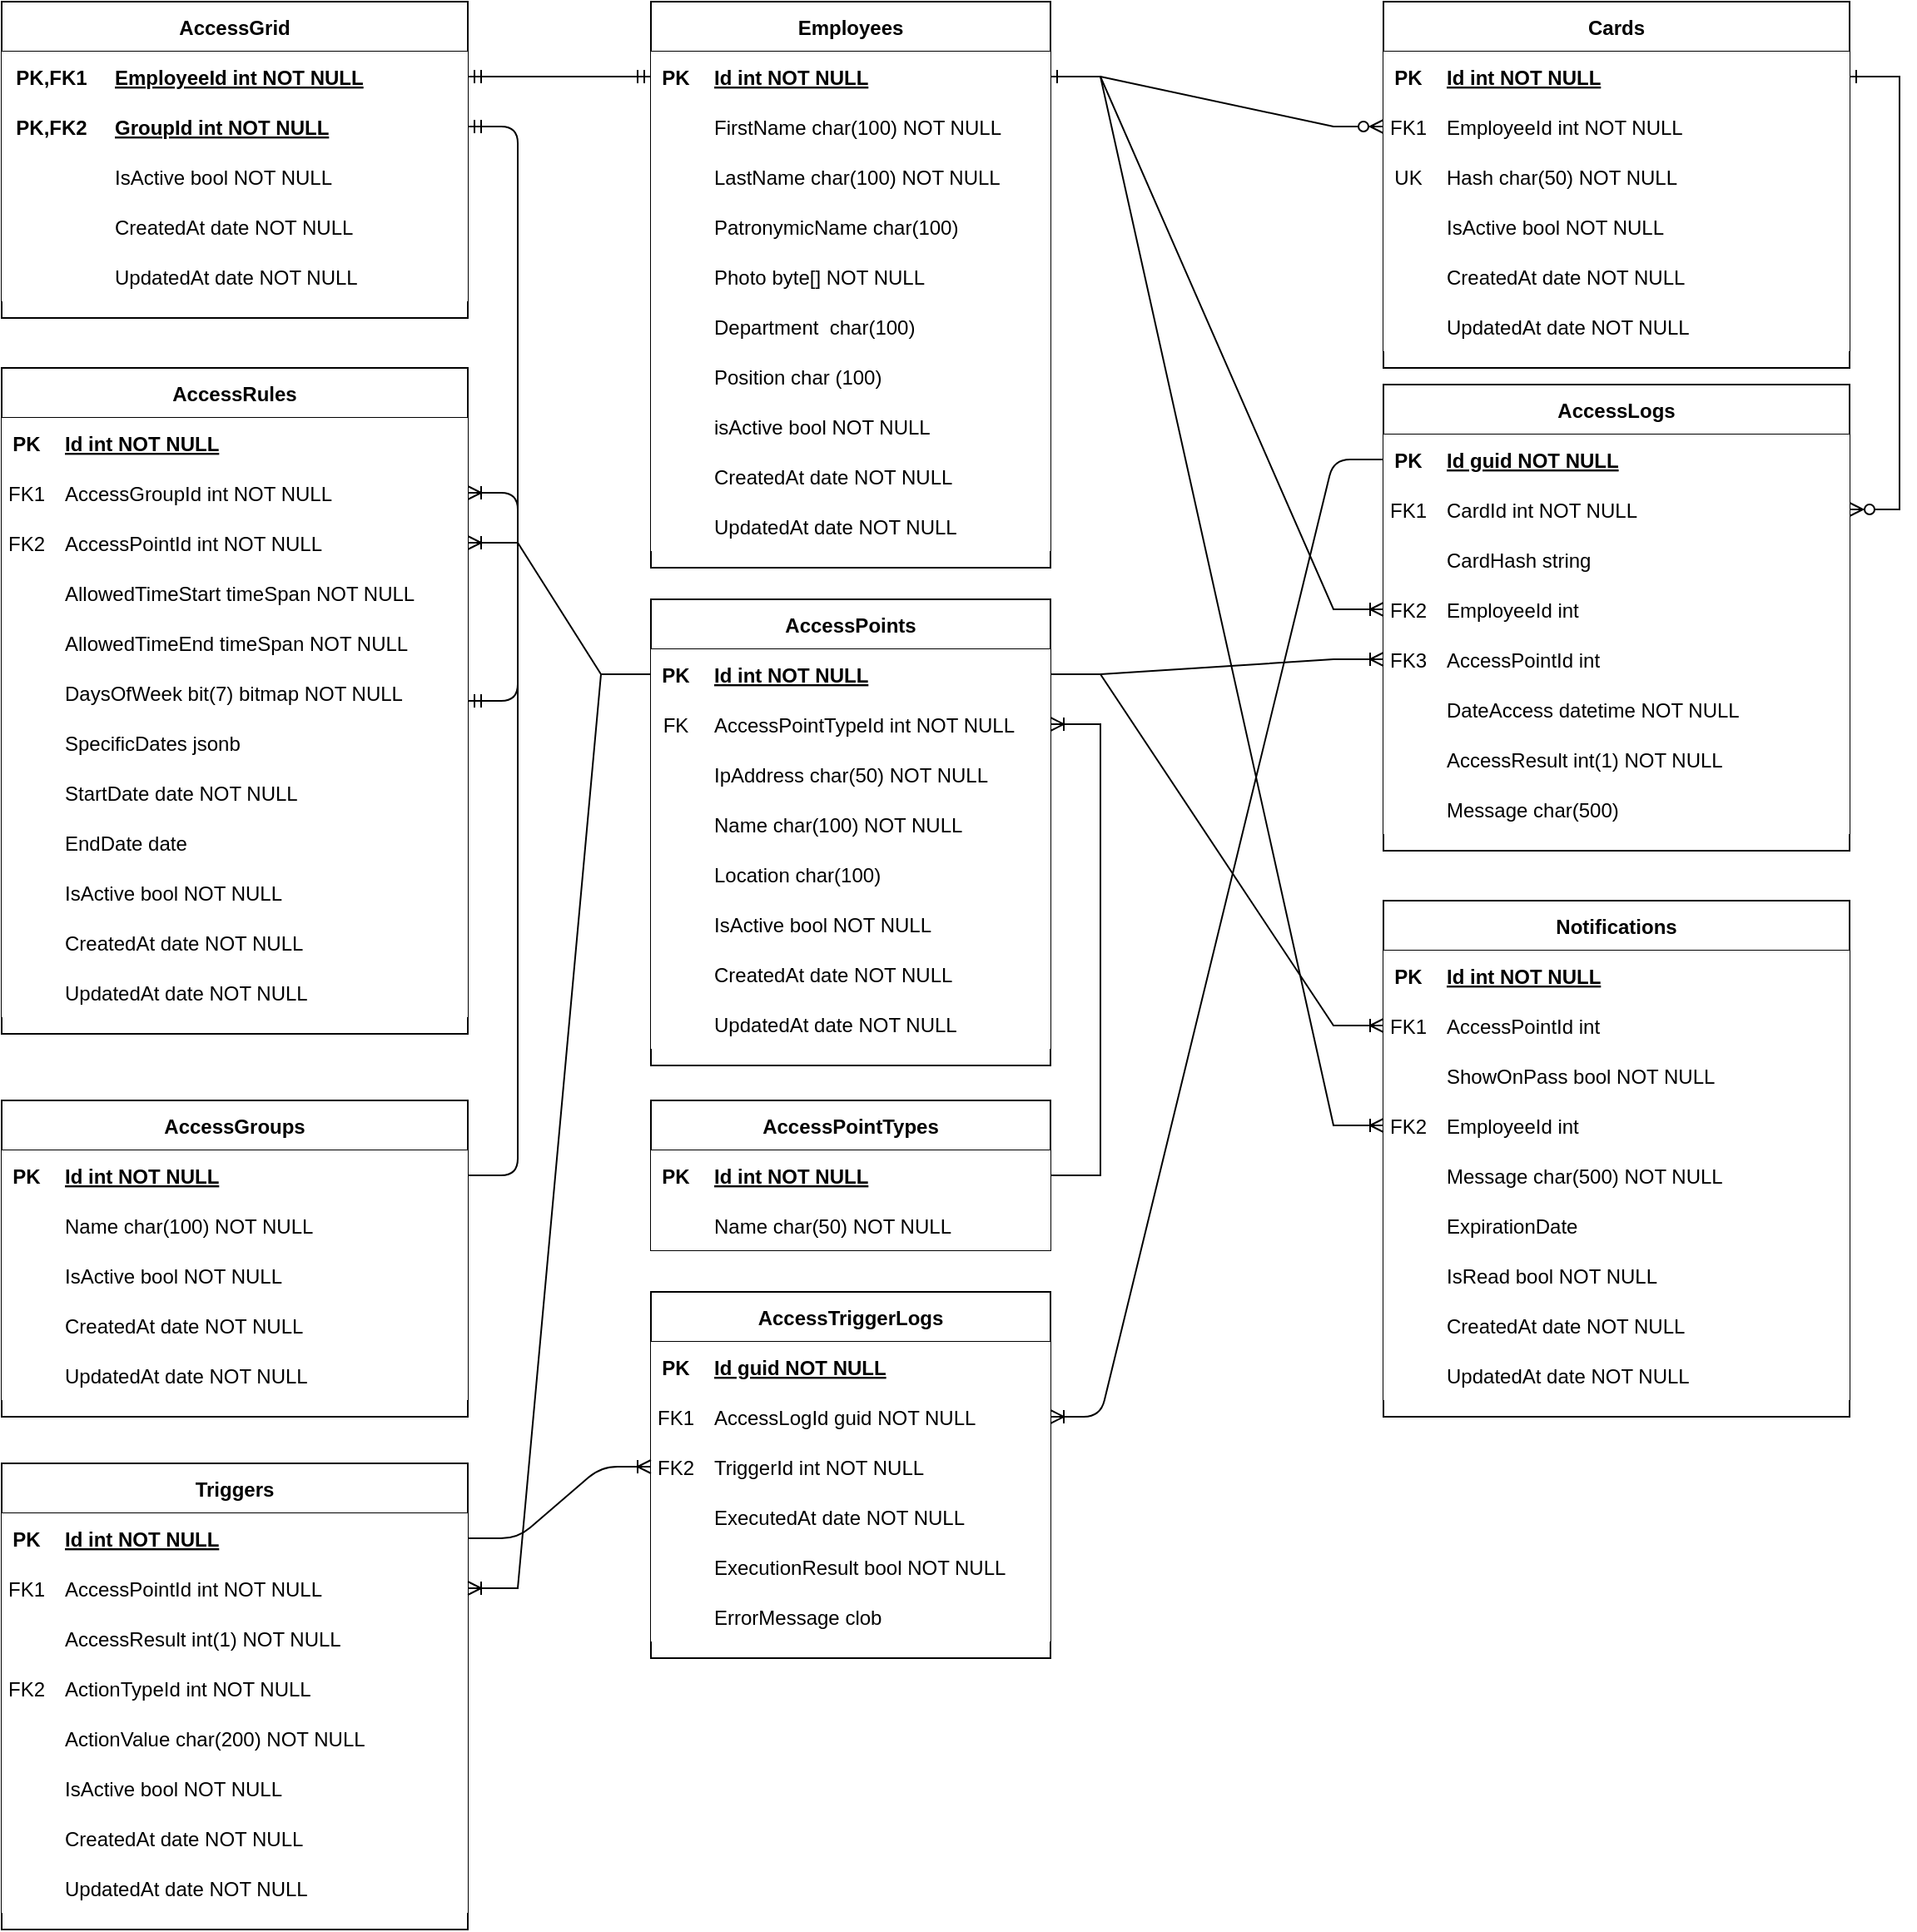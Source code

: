 <mxfile version="26.0.9">
  <diagram id="R2lEEEUBdFMjLlhIrx00" name="Page-1">
    <mxGraphModel dx="2446.3" dy="1097" grid="1" gridSize="10" guides="1" tooltips="1" connect="1" arrows="1" fold="1" page="1" pageScale="0.7" pageWidth="1169" pageHeight="827" math="0" shadow="0" extFonts="Permanent Marker^https://fonts.googleapis.com/css?family=Permanent+Marker">
      <root>
        <mxCell id="0" />
        <mxCell id="1" parent="0" />
        <mxCell id="C-vyLk0tnHw3VtMMgP7b-1" value="" style="edgeStyle=entityRelationEdgeStyle;endArrow=ERzeroToMany;startArrow=ERone;endFill=1;startFill=0;rounded=0;labelBackgroundColor=none;fontColor=default;labelBorderColor=none;shadow=0;" parent="1" source="C-vyLk0tnHw3VtMMgP7b-24" target="C-vyLk0tnHw3VtMMgP7b-6" edge="1">
          <mxGeometry width="100" height="100" relative="1" as="geometry">
            <mxPoint x="-100" y="720" as="sourcePoint" />
            <mxPoint y="620" as="targetPoint" />
          </mxGeometry>
        </mxCell>
        <mxCell id="C-vyLk0tnHw3VtMMgP7b-12" value="" style="edgeStyle=entityRelationEdgeStyle;endArrow=ERzeroToMany;startArrow=ERone;endFill=1;startFill=0;rounded=0;labelBackgroundColor=none;fontColor=default;labelBorderColor=none;shadow=0;" parent="1" source="C-vyLk0tnHw3VtMMgP7b-3" target="C-vyLk0tnHw3VtMMgP7b-17" edge="1">
          <mxGeometry width="100" height="100" relative="1" as="geometry">
            <mxPoint x="-40" y="180" as="sourcePoint" />
            <mxPoint x="20" y="205" as="targetPoint" />
          </mxGeometry>
        </mxCell>
        <mxCell id="C-vyLk0tnHw3VtMMgP7b-2" value="Cards" style="shape=table;startSize=30;container=1;collapsible=1;childLayout=tableLayout;fixedRows=1;rowLines=0;fontStyle=1;align=center;resizeLast=1;rounded=0;labelBackgroundColor=none;labelBorderColor=none;shadow=0;" parent="1" vertex="1">
          <mxGeometry x="40" width="280" height="220" as="geometry" />
        </mxCell>
        <mxCell id="C-vyLk0tnHw3VtMMgP7b-3" value="" style="shape=partialRectangle;collapsible=0;dropTarget=0;pointerEvents=0;points=[[0,0.5],[1,0.5]];portConstraint=eastwest;top=0;left=0;right=0;bottom=1;rounded=0;labelBackgroundColor=none;labelBorderColor=none;shadow=0;" parent="C-vyLk0tnHw3VtMMgP7b-2" vertex="1">
          <mxGeometry y="30" width="280" height="30" as="geometry" />
        </mxCell>
        <mxCell id="C-vyLk0tnHw3VtMMgP7b-4" value="PK" style="shape=partialRectangle;overflow=hidden;connectable=0;top=0;left=0;bottom=0;right=0;fontStyle=1;rounded=0;labelBackgroundColor=none;labelBorderColor=none;shadow=0;" parent="C-vyLk0tnHw3VtMMgP7b-3" vertex="1">
          <mxGeometry width="30" height="30" as="geometry">
            <mxRectangle width="30" height="30" as="alternateBounds" />
          </mxGeometry>
        </mxCell>
        <mxCell id="C-vyLk0tnHw3VtMMgP7b-5" value="Id int NOT NULL " style="shape=partialRectangle;overflow=hidden;connectable=0;top=0;left=0;bottom=0;right=0;align=left;spacingLeft=6;fontStyle=5;rounded=0;labelBackgroundColor=none;labelBorderColor=none;shadow=0;" parent="C-vyLk0tnHw3VtMMgP7b-3" vertex="1">
          <mxGeometry x="30" width="250" height="30" as="geometry">
            <mxRectangle width="250" height="30" as="alternateBounds" />
          </mxGeometry>
        </mxCell>
        <mxCell id="C-vyLk0tnHw3VtMMgP7b-6" value="" style="shape=partialRectangle;collapsible=0;dropTarget=0;pointerEvents=0;points=[[0,0.5],[1,0.5]];portConstraint=eastwest;top=0;left=0;right=0;bottom=0;rounded=0;labelBackgroundColor=none;labelBorderColor=none;shadow=0;" parent="C-vyLk0tnHw3VtMMgP7b-2" vertex="1">
          <mxGeometry y="60" width="280" height="30" as="geometry" />
        </mxCell>
        <mxCell id="C-vyLk0tnHw3VtMMgP7b-7" value="FK1" style="shape=partialRectangle;overflow=hidden;connectable=0;top=0;left=0;bottom=0;right=0;rounded=0;labelBackgroundColor=none;labelBorderColor=none;shadow=0;" parent="C-vyLk0tnHw3VtMMgP7b-6" vertex="1">
          <mxGeometry width="30" height="30" as="geometry">
            <mxRectangle width="30" height="30" as="alternateBounds" />
          </mxGeometry>
        </mxCell>
        <mxCell id="C-vyLk0tnHw3VtMMgP7b-8" value="EmployeeId int NOT NULL" style="shape=partialRectangle;overflow=hidden;connectable=0;top=0;left=0;bottom=0;right=0;align=left;spacingLeft=6;rounded=0;labelBackgroundColor=none;labelBorderColor=none;shadow=0;" parent="C-vyLk0tnHw3VtMMgP7b-6" vertex="1">
          <mxGeometry x="30" width="250" height="30" as="geometry">
            <mxRectangle width="250" height="30" as="alternateBounds" />
          </mxGeometry>
        </mxCell>
        <mxCell id="Wwo-c5kGY_4UqsBgbquy-172" value="" style="shape=partialRectangle;collapsible=0;dropTarget=0;pointerEvents=0;top=0;left=0;bottom=0;right=0;points=[[0,0.5],[1,0.5]];portConstraint=eastwest;labelBackgroundColor=none;labelBorderColor=none;shadow=0;" parent="C-vyLk0tnHw3VtMMgP7b-2" vertex="1">
          <mxGeometry y="90" width="280" height="30" as="geometry" />
        </mxCell>
        <mxCell id="Wwo-c5kGY_4UqsBgbquy-173" value="UK" style="shape=partialRectangle;connectable=0;top=0;left=0;bottom=0;right=0;editable=1;overflow=hidden;labelBackgroundColor=none;labelBorderColor=none;shadow=0;" parent="Wwo-c5kGY_4UqsBgbquy-172" vertex="1">
          <mxGeometry width="30" height="30" as="geometry">
            <mxRectangle width="30" height="30" as="alternateBounds" />
          </mxGeometry>
        </mxCell>
        <mxCell id="Wwo-c5kGY_4UqsBgbquy-174" value="Hash char(50) NOT NULL" style="shape=partialRectangle;connectable=0;top=0;left=0;bottom=0;right=0;align=left;spacingLeft=6;overflow=hidden;labelBackgroundColor=none;labelBorderColor=none;shadow=0;" parent="Wwo-c5kGY_4UqsBgbquy-172" vertex="1">
          <mxGeometry x="30" width="250" height="30" as="geometry">
            <mxRectangle width="250" height="30" as="alternateBounds" />
          </mxGeometry>
        </mxCell>
        <mxCell id="C-vyLk0tnHw3VtMMgP7b-9" value="" style="shape=partialRectangle;collapsible=0;dropTarget=0;pointerEvents=0;points=[[0,0.5],[1,0.5]];portConstraint=eastwest;top=0;left=0;right=0;bottom=0;rounded=0;labelBackgroundColor=none;labelBorderColor=none;shadow=0;" parent="C-vyLk0tnHw3VtMMgP7b-2" vertex="1">
          <mxGeometry y="120" width="280" height="30" as="geometry" />
        </mxCell>
        <mxCell id="C-vyLk0tnHw3VtMMgP7b-10" value="" style="shape=partialRectangle;overflow=hidden;connectable=0;top=0;left=0;bottom=0;right=0;rounded=0;labelBackgroundColor=none;labelBorderColor=none;shadow=0;" parent="C-vyLk0tnHw3VtMMgP7b-9" vertex="1">
          <mxGeometry width="30" height="30" as="geometry">
            <mxRectangle width="30" height="30" as="alternateBounds" />
          </mxGeometry>
        </mxCell>
        <mxCell id="C-vyLk0tnHw3VtMMgP7b-11" value="IsActive bool NOT NULL" style="shape=partialRectangle;overflow=hidden;connectable=0;top=0;left=0;bottom=0;right=0;align=left;spacingLeft=6;rounded=0;labelBackgroundColor=none;labelBorderColor=none;shadow=0;" parent="C-vyLk0tnHw3VtMMgP7b-9" vertex="1">
          <mxGeometry x="30" width="250" height="30" as="geometry">
            <mxRectangle width="250" height="30" as="alternateBounds" />
          </mxGeometry>
        </mxCell>
        <mxCell id="Ueio1bn0bAinqnQ1a414-38" value="" style="shape=partialRectangle;collapsible=0;dropTarget=0;pointerEvents=0;top=0;left=0;bottom=0;right=0;points=[[0,0.5],[1,0.5]];portConstraint=eastwest;labelBackgroundColor=none;labelBorderColor=none;shadow=0;" parent="C-vyLk0tnHw3VtMMgP7b-2" vertex="1">
          <mxGeometry y="150" width="280" height="30" as="geometry" />
        </mxCell>
        <mxCell id="Ueio1bn0bAinqnQ1a414-39" value="" style="shape=partialRectangle;connectable=0;top=0;left=0;bottom=0;right=0;editable=1;overflow=hidden;labelBackgroundColor=none;labelBorderColor=none;shadow=0;" parent="Ueio1bn0bAinqnQ1a414-38" vertex="1">
          <mxGeometry width="30" height="30" as="geometry">
            <mxRectangle width="30" height="30" as="alternateBounds" />
          </mxGeometry>
        </mxCell>
        <mxCell id="Ueio1bn0bAinqnQ1a414-40" value="CreatedAt date NOT NULL" style="shape=partialRectangle;connectable=0;top=0;left=0;bottom=0;right=0;align=left;spacingLeft=6;overflow=hidden;labelBackgroundColor=none;labelBorderColor=none;shadow=0;" parent="Ueio1bn0bAinqnQ1a414-38" vertex="1">
          <mxGeometry x="30" width="250" height="30" as="geometry">
            <mxRectangle width="250" height="30" as="alternateBounds" />
          </mxGeometry>
        </mxCell>
        <mxCell id="Wwo-c5kGY_4UqsBgbquy-15" value="" style="shape=partialRectangle;collapsible=0;dropTarget=0;pointerEvents=0;top=0;left=0;bottom=0;right=0;points=[[0,0.5],[1,0.5]];portConstraint=eastwest;rounded=0;labelBackgroundColor=none;labelBorderColor=none;shadow=0;" parent="C-vyLk0tnHw3VtMMgP7b-2" vertex="1">
          <mxGeometry y="180" width="280" height="30" as="geometry" />
        </mxCell>
        <mxCell id="Wwo-c5kGY_4UqsBgbquy-16" value="" style="shape=partialRectangle;connectable=0;top=0;left=0;bottom=0;right=0;editable=1;overflow=hidden;rounded=0;labelBackgroundColor=none;labelBorderColor=none;shadow=0;" parent="Wwo-c5kGY_4UqsBgbquy-15" vertex="1">
          <mxGeometry width="30" height="30" as="geometry">
            <mxRectangle width="30" height="30" as="alternateBounds" />
          </mxGeometry>
        </mxCell>
        <mxCell id="Wwo-c5kGY_4UqsBgbquy-17" value="UpdatedAt date NOT NULL" style="shape=partialRectangle;connectable=0;top=0;left=0;bottom=0;right=0;align=left;spacingLeft=6;overflow=hidden;rounded=0;labelBackgroundColor=none;labelBorderColor=none;shadow=0;" parent="Wwo-c5kGY_4UqsBgbquy-15" vertex="1">
          <mxGeometry x="30" width="250" height="30" as="geometry">
            <mxRectangle width="250" height="30" as="alternateBounds" />
          </mxGeometry>
        </mxCell>
        <mxCell id="C-vyLk0tnHw3VtMMgP7b-13" value="AccessLogs" style="shape=table;startSize=30;container=1;collapsible=1;childLayout=tableLayout;fixedRows=1;rowLines=0;fontStyle=1;align=center;resizeLast=1;rounded=0;labelBackgroundColor=none;labelBorderColor=none;shadow=0;" parent="1" vertex="1">
          <mxGeometry x="40" y="230" width="280" height="280" as="geometry" />
        </mxCell>
        <mxCell id="C-vyLk0tnHw3VtMMgP7b-14" value="" style="shape=partialRectangle;collapsible=0;dropTarget=0;pointerEvents=0;points=[[0,0.5],[1,0.5]];portConstraint=eastwest;top=0;left=0;right=0;bottom=1;rounded=0;labelBackgroundColor=none;labelBorderColor=none;shadow=0;" parent="C-vyLk0tnHw3VtMMgP7b-13" vertex="1">
          <mxGeometry y="30" width="280" height="30" as="geometry" />
        </mxCell>
        <mxCell id="C-vyLk0tnHw3VtMMgP7b-15" value="PK" style="shape=partialRectangle;overflow=hidden;connectable=0;top=0;left=0;bottom=0;right=0;fontStyle=1;rounded=0;labelBackgroundColor=none;labelBorderColor=none;shadow=0;" parent="C-vyLk0tnHw3VtMMgP7b-14" vertex="1">
          <mxGeometry width="30" height="30" as="geometry">
            <mxRectangle width="30" height="30" as="alternateBounds" />
          </mxGeometry>
        </mxCell>
        <mxCell id="C-vyLk0tnHw3VtMMgP7b-16" value="Id guid NOT NULL " style="shape=partialRectangle;overflow=hidden;connectable=0;top=0;left=0;bottom=0;right=0;align=left;spacingLeft=6;fontStyle=5;rounded=0;labelBackgroundColor=none;labelBorderColor=none;shadow=0;" parent="C-vyLk0tnHw3VtMMgP7b-14" vertex="1">
          <mxGeometry x="30" width="250" height="30" as="geometry">
            <mxRectangle width="250" height="30" as="alternateBounds" />
          </mxGeometry>
        </mxCell>
        <mxCell id="C-vyLk0tnHw3VtMMgP7b-17" value="" style="shape=partialRectangle;collapsible=0;dropTarget=0;pointerEvents=0;points=[[0,0.5],[1,0.5]];portConstraint=eastwest;top=0;left=0;right=0;bottom=0;rounded=0;labelBackgroundColor=none;labelBorderColor=none;shadow=0;" parent="C-vyLk0tnHw3VtMMgP7b-13" vertex="1">
          <mxGeometry y="60" width="280" height="30" as="geometry" />
        </mxCell>
        <mxCell id="C-vyLk0tnHw3VtMMgP7b-18" value="FK1" style="shape=partialRectangle;overflow=hidden;connectable=0;top=0;left=0;bottom=0;right=0;rounded=0;labelBackgroundColor=none;labelBorderColor=none;shadow=0;" parent="C-vyLk0tnHw3VtMMgP7b-17" vertex="1">
          <mxGeometry width="30" height="30" as="geometry">
            <mxRectangle width="30" height="30" as="alternateBounds" />
          </mxGeometry>
        </mxCell>
        <mxCell id="C-vyLk0tnHw3VtMMgP7b-19" value="CardId int NOT NULL" style="shape=partialRectangle;overflow=hidden;connectable=0;top=0;left=0;bottom=0;right=0;align=left;spacingLeft=6;rounded=0;labelBackgroundColor=none;labelBorderColor=none;shadow=0;" parent="C-vyLk0tnHw3VtMMgP7b-17" vertex="1">
          <mxGeometry x="30" width="250" height="30" as="geometry">
            <mxRectangle width="250" height="30" as="alternateBounds" />
          </mxGeometry>
        </mxCell>
        <mxCell id="_82jp_-agcebfdx-0yxs-1" value="" style="shape=partialRectangle;collapsible=0;dropTarget=0;pointerEvents=0;top=0;left=0;bottom=0;right=0;points=[[0,0.5],[1,0.5]];portConstraint=eastwest;labelBackgroundColor=none;labelBorderColor=none;shadow=0;" parent="C-vyLk0tnHw3VtMMgP7b-13" vertex="1">
          <mxGeometry y="90" width="280" height="30" as="geometry" />
        </mxCell>
        <mxCell id="_82jp_-agcebfdx-0yxs-2" value="" style="shape=partialRectangle;connectable=0;top=0;left=0;bottom=0;right=0;editable=1;overflow=hidden;labelBackgroundColor=none;labelBorderColor=none;shadow=0;" parent="_82jp_-agcebfdx-0yxs-1" vertex="1">
          <mxGeometry width="30" height="30" as="geometry">
            <mxRectangle width="30" height="30" as="alternateBounds" />
          </mxGeometry>
        </mxCell>
        <mxCell id="_82jp_-agcebfdx-0yxs-3" value="CardHash string" style="shape=partialRectangle;connectable=0;top=0;left=0;bottom=0;right=0;align=left;spacingLeft=6;overflow=hidden;labelBackgroundColor=none;labelBorderColor=none;shadow=0;" parent="_82jp_-agcebfdx-0yxs-1" vertex="1">
          <mxGeometry x="30" width="250" height="30" as="geometry">
            <mxRectangle width="250" height="30" as="alternateBounds" />
          </mxGeometry>
        </mxCell>
        <mxCell id="Wwo-c5kGY_4UqsBgbquy-18" value="" style="shape=partialRectangle;collapsible=0;dropTarget=0;pointerEvents=0;top=0;left=0;bottom=0;right=0;points=[[0,0.5],[1,0.5]];portConstraint=eastwest;rounded=0;labelBackgroundColor=none;labelBorderColor=none;shadow=0;" parent="C-vyLk0tnHw3VtMMgP7b-13" vertex="1">
          <mxGeometry y="120" width="280" height="30" as="geometry" />
        </mxCell>
        <mxCell id="Wwo-c5kGY_4UqsBgbquy-19" value="FK2" style="shape=partialRectangle;connectable=0;top=0;left=0;bottom=0;right=0;fontStyle=0;overflow=hidden;rounded=0;labelBackgroundColor=none;labelBorderColor=none;shadow=0;" parent="Wwo-c5kGY_4UqsBgbquy-18" vertex="1">
          <mxGeometry width="30" height="30" as="geometry">
            <mxRectangle width="30" height="30" as="alternateBounds" />
          </mxGeometry>
        </mxCell>
        <mxCell id="Wwo-c5kGY_4UqsBgbquy-20" value="EmployeeId int" style="shape=partialRectangle;connectable=0;top=0;left=0;bottom=0;right=0;align=left;spacingLeft=6;fontStyle=0;overflow=hidden;rounded=0;labelBackgroundColor=none;labelBorderColor=none;shadow=0;" parent="Wwo-c5kGY_4UqsBgbquy-18" vertex="1">
          <mxGeometry x="30" width="250" height="30" as="geometry">
            <mxRectangle width="250" height="30" as="alternateBounds" />
          </mxGeometry>
        </mxCell>
        <mxCell id="Wwo-c5kGY_4UqsBgbquy-24" value="" style="shape=partialRectangle;collapsible=0;dropTarget=0;pointerEvents=0;top=0;left=0;bottom=0;right=0;points=[[0,0.5],[1,0.5]];portConstraint=eastwest;rounded=0;labelBackgroundColor=none;labelBorderColor=none;shadow=0;" parent="C-vyLk0tnHw3VtMMgP7b-13" vertex="1">
          <mxGeometry y="150" width="280" height="30" as="geometry" />
        </mxCell>
        <mxCell id="Wwo-c5kGY_4UqsBgbquy-25" value="FK3" style="shape=partialRectangle;connectable=0;top=0;left=0;bottom=0;right=0;fontStyle=0;overflow=hidden;rounded=0;labelBackgroundColor=none;labelBorderColor=none;shadow=0;" parent="Wwo-c5kGY_4UqsBgbquy-24" vertex="1">
          <mxGeometry width="30" height="30" as="geometry">
            <mxRectangle width="30" height="30" as="alternateBounds" />
          </mxGeometry>
        </mxCell>
        <mxCell id="Wwo-c5kGY_4UqsBgbquy-26" value="AccessPointId int" style="shape=partialRectangle;connectable=0;top=0;left=0;bottom=0;right=0;align=left;spacingLeft=6;fontStyle=0;overflow=hidden;rounded=0;labelBackgroundColor=none;labelBorderColor=none;shadow=0;" parent="Wwo-c5kGY_4UqsBgbquy-24" vertex="1">
          <mxGeometry x="30" width="250" height="30" as="geometry">
            <mxRectangle width="250" height="30" as="alternateBounds" />
          </mxGeometry>
        </mxCell>
        <mxCell id="Wwo-c5kGY_4UqsBgbquy-27" value="" style="shape=partialRectangle;collapsible=0;dropTarget=0;pointerEvents=0;top=0;left=0;bottom=0;right=0;points=[[0,0.5],[1,0.5]];portConstraint=eastwest;rounded=0;labelBackgroundColor=none;labelBorderColor=none;shadow=0;" parent="C-vyLk0tnHw3VtMMgP7b-13" vertex="1">
          <mxGeometry y="180" width="280" height="30" as="geometry" />
        </mxCell>
        <mxCell id="Wwo-c5kGY_4UqsBgbquy-28" value="" style="shape=partialRectangle;connectable=0;top=0;left=0;bottom=0;right=0;fontStyle=0;overflow=hidden;rounded=0;labelBackgroundColor=none;labelBorderColor=none;shadow=0;" parent="Wwo-c5kGY_4UqsBgbquy-27" vertex="1">
          <mxGeometry width="30" height="30" as="geometry">
            <mxRectangle width="30" height="30" as="alternateBounds" />
          </mxGeometry>
        </mxCell>
        <mxCell id="Wwo-c5kGY_4UqsBgbquy-29" value="DateAccess datetime NOT NULL" style="shape=partialRectangle;connectable=0;top=0;left=0;bottom=0;right=0;align=left;spacingLeft=6;fontStyle=0;overflow=hidden;rounded=0;labelBackgroundColor=none;labelBorderColor=none;shadow=0;" parent="Wwo-c5kGY_4UqsBgbquy-27" vertex="1">
          <mxGeometry x="30" width="250" height="30" as="geometry">
            <mxRectangle width="250" height="30" as="alternateBounds" />
          </mxGeometry>
        </mxCell>
        <mxCell id="Wwo-c5kGY_4UqsBgbquy-30" value="" style="shape=partialRectangle;collapsible=0;dropTarget=0;pointerEvents=0;top=0;left=0;bottom=0;right=0;points=[[0,0.5],[1,0.5]];portConstraint=eastwest;rounded=0;labelBackgroundColor=none;labelBorderColor=none;shadow=0;" parent="C-vyLk0tnHw3VtMMgP7b-13" vertex="1">
          <mxGeometry y="210" width="280" height="30" as="geometry" />
        </mxCell>
        <mxCell id="Wwo-c5kGY_4UqsBgbquy-31" value="" style="shape=partialRectangle;connectable=0;top=0;left=0;bottom=0;right=0;fontStyle=0;overflow=hidden;rounded=0;labelBackgroundColor=none;labelBorderColor=none;shadow=0;" parent="Wwo-c5kGY_4UqsBgbquy-30" vertex="1">
          <mxGeometry width="30" height="30" as="geometry">
            <mxRectangle width="30" height="30" as="alternateBounds" />
          </mxGeometry>
        </mxCell>
        <mxCell id="Wwo-c5kGY_4UqsBgbquy-32" value="AccessResult int(1) NOT NULL" style="shape=partialRectangle;connectable=0;top=0;left=0;bottom=0;right=0;align=left;spacingLeft=6;fontStyle=0;overflow=hidden;rounded=0;labelBackgroundColor=none;labelBorderColor=none;shadow=0;" parent="Wwo-c5kGY_4UqsBgbquy-30" vertex="1">
          <mxGeometry x="30" width="250" height="30" as="geometry">
            <mxRectangle width="250" height="30" as="alternateBounds" />
          </mxGeometry>
        </mxCell>
        <mxCell id="_82jp_-agcebfdx-0yxs-4" value="" style="shape=partialRectangle;collapsible=0;dropTarget=0;pointerEvents=0;top=0;left=0;bottom=0;right=0;points=[[0,0.5],[1,0.5]];portConstraint=eastwest;labelBackgroundColor=none;labelBorderColor=none;shadow=0;" parent="C-vyLk0tnHw3VtMMgP7b-13" vertex="1">
          <mxGeometry y="240" width="280" height="30" as="geometry" />
        </mxCell>
        <mxCell id="_82jp_-agcebfdx-0yxs-5" value="" style="shape=partialRectangle;connectable=0;top=0;left=0;bottom=0;right=0;editable=1;overflow=hidden;labelBackgroundColor=none;labelBorderColor=none;shadow=0;" parent="_82jp_-agcebfdx-0yxs-4" vertex="1">
          <mxGeometry width="30" height="30" as="geometry">
            <mxRectangle width="30" height="30" as="alternateBounds" />
          </mxGeometry>
        </mxCell>
        <mxCell id="_82jp_-agcebfdx-0yxs-6" value="Message char(500)" style="shape=partialRectangle;connectable=0;top=0;left=0;bottom=0;right=0;align=left;spacingLeft=6;overflow=hidden;labelBackgroundColor=none;labelBorderColor=none;shadow=0;" parent="_82jp_-agcebfdx-0yxs-4" vertex="1">
          <mxGeometry x="30" width="250" height="30" as="geometry">
            <mxRectangle width="250" height="30" as="alternateBounds" />
          </mxGeometry>
        </mxCell>
        <mxCell id="C-vyLk0tnHw3VtMMgP7b-23" value="Employees" style="shape=table;startSize=30;container=1;collapsible=1;childLayout=tableLayout;fixedRows=1;rowLines=0;fontStyle=1;align=center;resizeLast=1;rounded=0;labelBackgroundColor=none;labelBorderColor=none;shadow=0;" parent="1" vertex="1">
          <mxGeometry x="-400" width="240" height="340" as="geometry" />
        </mxCell>
        <mxCell id="C-vyLk0tnHw3VtMMgP7b-24" value="" style="shape=partialRectangle;collapsible=0;dropTarget=0;pointerEvents=0;points=[[0,0.5],[1,0.5]];portConstraint=eastwest;top=0;left=0;right=0;bottom=1;rounded=0;labelBackgroundColor=none;labelBorderColor=none;shadow=0;" parent="C-vyLk0tnHw3VtMMgP7b-23" vertex="1">
          <mxGeometry y="30" width="240" height="30" as="geometry" />
        </mxCell>
        <mxCell id="C-vyLk0tnHw3VtMMgP7b-25" value="PK" style="shape=partialRectangle;overflow=hidden;connectable=0;top=0;left=0;bottom=0;right=0;fontStyle=1;rounded=0;labelBackgroundColor=none;labelBorderColor=none;shadow=0;" parent="C-vyLk0tnHw3VtMMgP7b-24" vertex="1">
          <mxGeometry width="30" height="30" as="geometry">
            <mxRectangle width="30" height="30" as="alternateBounds" />
          </mxGeometry>
        </mxCell>
        <mxCell id="C-vyLk0tnHw3VtMMgP7b-26" value="Id int NOT NULL " style="shape=partialRectangle;overflow=hidden;connectable=0;top=0;left=0;bottom=0;right=0;align=left;spacingLeft=6;fontStyle=5;rounded=0;labelBackgroundColor=none;labelBorderColor=none;shadow=0;" parent="C-vyLk0tnHw3VtMMgP7b-24" vertex="1">
          <mxGeometry x="30" width="210" height="30" as="geometry">
            <mxRectangle width="210" height="30" as="alternateBounds" />
          </mxGeometry>
        </mxCell>
        <mxCell id="C-vyLk0tnHw3VtMMgP7b-27" value="" style="shape=partialRectangle;collapsible=0;dropTarget=0;pointerEvents=0;points=[[0,0.5],[1,0.5]];portConstraint=eastwest;top=0;left=0;right=0;bottom=0;rounded=0;labelBackgroundColor=none;labelBorderColor=none;shadow=0;" parent="C-vyLk0tnHw3VtMMgP7b-23" vertex="1">
          <mxGeometry y="60" width="240" height="30" as="geometry" />
        </mxCell>
        <mxCell id="C-vyLk0tnHw3VtMMgP7b-28" value="" style="shape=partialRectangle;overflow=hidden;connectable=0;top=0;left=0;bottom=0;right=0;rounded=0;labelBackgroundColor=none;labelBorderColor=none;shadow=0;" parent="C-vyLk0tnHw3VtMMgP7b-27" vertex="1">
          <mxGeometry width="30" height="30" as="geometry">
            <mxRectangle width="30" height="30" as="alternateBounds" />
          </mxGeometry>
        </mxCell>
        <mxCell id="C-vyLk0tnHw3VtMMgP7b-29" value="FirstName char(100) NOT NULL" style="shape=partialRectangle;overflow=hidden;connectable=0;top=0;left=0;bottom=0;right=0;align=left;spacingLeft=6;rounded=0;labelBackgroundColor=none;labelBorderColor=none;shadow=0;" parent="C-vyLk0tnHw3VtMMgP7b-27" vertex="1">
          <mxGeometry x="30" width="210" height="30" as="geometry">
            <mxRectangle width="210" height="30" as="alternateBounds" />
          </mxGeometry>
        </mxCell>
        <mxCell id="Wwo-c5kGY_4UqsBgbquy-175" value="" style="shape=partialRectangle;collapsible=0;dropTarget=0;pointerEvents=0;top=0;left=0;bottom=0;right=0;points=[[0,0.5],[1,0.5]];portConstraint=eastwest;labelBackgroundColor=none;labelBorderColor=none;shadow=0;" parent="C-vyLk0tnHw3VtMMgP7b-23" vertex="1">
          <mxGeometry y="90" width="240" height="30" as="geometry" />
        </mxCell>
        <mxCell id="Wwo-c5kGY_4UqsBgbquy-176" value="" style="shape=partialRectangle;connectable=0;top=0;left=0;bottom=0;right=0;editable=1;overflow=hidden;labelBackgroundColor=none;labelBorderColor=none;shadow=0;" parent="Wwo-c5kGY_4UqsBgbquy-175" vertex="1">
          <mxGeometry width="30" height="30" as="geometry">
            <mxRectangle width="30" height="30" as="alternateBounds" />
          </mxGeometry>
        </mxCell>
        <mxCell id="Wwo-c5kGY_4UqsBgbquy-177" value="LastName char(100) NOT NULL" style="shape=partialRectangle;connectable=0;top=0;left=0;bottom=0;right=0;align=left;spacingLeft=6;overflow=hidden;labelBackgroundColor=none;labelBorderColor=none;shadow=0;" parent="Wwo-c5kGY_4UqsBgbquy-175" vertex="1">
          <mxGeometry x="30" width="210" height="30" as="geometry">
            <mxRectangle width="210" height="30" as="alternateBounds" />
          </mxGeometry>
        </mxCell>
        <mxCell id="Wwo-c5kGY_4UqsBgbquy-178" value="" style="shape=partialRectangle;collapsible=0;dropTarget=0;pointerEvents=0;top=0;left=0;bottom=0;right=0;points=[[0,0.5],[1,0.5]];portConstraint=eastwest;labelBackgroundColor=none;labelBorderColor=none;shadow=0;" parent="C-vyLk0tnHw3VtMMgP7b-23" vertex="1">
          <mxGeometry y="120" width="240" height="30" as="geometry" />
        </mxCell>
        <mxCell id="Wwo-c5kGY_4UqsBgbquy-179" value="" style="shape=partialRectangle;connectable=0;top=0;left=0;bottom=0;right=0;editable=1;overflow=hidden;labelBackgroundColor=none;labelBorderColor=none;shadow=0;" parent="Wwo-c5kGY_4UqsBgbquy-178" vertex="1">
          <mxGeometry width="30" height="30" as="geometry">
            <mxRectangle width="30" height="30" as="alternateBounds" />
          </mxGeometry>
        </mxCell>
        <mxCell id="Wwo-c5kGY_4UqsBgbquy-180" value="PatronymicName char(100)" style="shape=partialRectangle;connectable=0;top=0;left=0;bottom=0;right=0;align=left;spacingLeft=6;overflow=hidden;labelBackgroundColor=none;labelBorderColor=none;shadow=0;" parent="Wwo-c5kGY_4UqsBgbquy-178" vertex="1">
          <mxGeometry x="30" width="210" height="30" as="geometry">
            <mxRectangle width="210" height="30" as="alternateBounds" />
          </mxGeometry>
        </mxCell>
        <mxCell id="Wwo-c5kGY_4UqsBgbquy-238" value="" style="shape=partialRectangle;collapsible=0;dropTarget=0;pointerEvents=0;top=0;left=0;bottom=0;right=0;points=[[0,0.5],[1,0.5]];portConstraint=eastwest;labelBackgroundColor=none;labelBorderColor=none;shadow=0;" parent="C-vyLk0tnHw3VtMMgP7b-23" vertex="1">
          <mxGeometry y="150" width="240" height="30" as="geometry" />
        </mxCell>
        <mxCell id="Wwo-c5kGY_4UqsBgbquy-239" value="" style="shape=partialRectangle;connectable=0;top=0;left=0;bottom=0;right=0;editable=1;overflow=hidden;labelBackgroundColor=none;labelBorderColor=none;shadow=0;" parent="Wwo-c5kGY_4UqsBgbquy-238" vertex="1">
          <mxGeometry width="30" height="30" as="geometry">
            <mxRectangle width="30" height="30" as="alternateBounds" />
          </mxGeometry>
        </mxCell>
        <mxCell id="Wwo-c5kGY_4UqsBgbquy-240" value="Photo byte[] NOT NULL" style="shape=partialRectangle;connectable=0;top=0;left=0;bottom=0;right=0;align=left;spacingLeft=6;overflow=hidden;labelBackgroundColor=none;labelBorderColor=none;shadow=0;" parent="Wwo-c5kGY_4UqsBgbquy-238" vertex="1">
          <mxGeometry x="30" width="210" height="30" as="geometry">
            <mxRectangle width="210" height="30" as="alternateBounds" />
          </mxGeometry>
        </mxCell>
        <mxCell id="Wwo-c5kGY_4UqsBgbquy-211" value="" style="shape=partialRectangle;collapsible=0;dropTarget=0;pointerEvents=0;top=0;left=0;bottom=0;right=0;points=[[0,0.5],[1,0.5]];portConstraint=eastwest;rounded=0;labelBackgroundColor=none;labelBorderColor=none;shadow=0;" parent="C-vyLk0tnHw3VtMMgP7b-23" vertex="1">
          <mxGeometry y="180" width="240" height="30" as="geometry" />
        </mxCell>
        <mxCell id="Wwo-c5kGY_4UqsBgbquy-212" value="&#xa;&#xa;&lt;span style=&quot;color: rgba(0, 0, 0, 0.9); font-size: 14px; font-style: normal; font-weight: 400; letter-spacing: normal; text-indent: 0px; text-transform: none; word-spacing: 0px; background-color: rgb(255, 255, 255); display: inline; float: none;&quot;&gt;https://tfs.agroprombank.com/APB%20Project/APB.SV/_versionControl?path=%24/APB.SV/APB.SV.CardData/APB.SV.CardData/CardData.cs&amp;amp;version=T&amp;amp;line=45&amp;amp;lineEnd=45&amp;amp;lineStartColumn=9&amp;amp;lineEndColumn=31&amp;amp;lineStyle=plain&amp;amp;_a=contents&lt;/span&gt;&#xa;&#xa;" style="shape=partialRectangle;connectable=0;top=0;left=0;bottom=0;right=0;editable=1;overflow=hidden;rounded=0;labelBackgroundColor=none;labelBorderColor=none;shadow=0;" parent="Wwo-c5kGY_4UqsBgbquy-211" vertex="1">
          <mxGeometry width="30" height="30" as="geometry">
            <mxRectangle width="30" height="30" as="alternateBounds" />
          </mxGeometry>
        </mxCell>
        <mxCell id="Wwo-c5kGY_4UqsBgbquy-213" value="Department  char(100)" style="shape=partialRectangle;connectable=0;top=0;left=0;bottom=0;right=0;align=left;spacingLeft=6;overflow=hidden;rounded=0;labelBackgroundColor=none;labelBorderColor=none;shadow=0;" parent="Wwo-c5kGY_4UqsBgbquy-211" vertex="1">
          <mxGeometry x="30" width="210" height="30" as="geometry">
            <mxRectangle width="210" height="30" as="alternateBounds" />
          </mxGeometry>
        </mxCell>
        <mxCell id="Wwo-c5kGY_4UqsBgbquy-5" value="" style="shape=partialRectangle;collapsible=0;dropTarget=0;pointerEvents=0;top=0;left=0;bottom=0;right=0;points=[[0,0.5],[1,0.5]];portConstraint=eastwest;rounded=0;labelBackgroundColor=none;labelBorderColor=none;shadow=0;" parent="C-vyLk0tnHw3VtMMgP7b-23" vertex="1">
          <mxGeometry y="210" width="240" height="30" as="geometry" />
        </mxCell>
        <mxCell id="Wwo-c5kGY_4UqsBgbquy-6" value="" style="shape=partialRectangle;connectable=0;top=0;left=0;bottom=0;right=0;editable=1;overflow=hidden;rounded=0;labelBackgroundColor=none;labelBorderColor=none;shadow=0;" parent="Wwo-c5kGY_4UqsBgbquy-5" vertex="1">
          <mxGeometry width="30" height="30" as="geometry">
            <mxRectangle width="30" height="30" as="alternateBounds" />
          </mxGeometry>
        </mxCell>
        <mxCell id="Wwo-c5kGY_4UqsBgbquy-7" value="Position char (100)" style="shape=partialRectangle;connectable=0;top=0;left=0;bottom=0;right=0;align=left;spacingLeft=6;overflow=hidden;rounded=0;labelBackgroundColor=none;labelBorderColor=none;shadow=0;" parent="Wwo-c5kGY_4UqsBgbquy-5" vertex="1">
          <mxGeometry x="30" width="210" height="30" as="geometry">
            <mxRectangle width="210" height="30" as="alternateBounds" />
          </mxGeometry>
        </mxCell>
        <mxCell id="Wwo-c5kGY_4UqsBgbquy-8" value="" style="shape=partialRectangle;collapsible=0;dropTarget=0;pointerEvents=0;top=0;left=0;bottom=0;right=0;points=[[0,0.5],[1,0.5]];portConstraint=eastwest;rounded=0;labelBackgroundColor=none;labelBorderColor=none;shadow=0;" parent="C-vyLk0tnHw3VtMMgP7b-23" vertex="1">
          <mxGeometry y="240" width="240" height="30" as="geometry" />
        </mxCell>
        <mxCell id="Wwo-c5kGY_4UqsBgbquy-9" value="" style="shape=partialRectangle;connectable=0;top=0;left=0;bottom=0;right=0;editable=1;overflow=hidden;rounded=0;labelBackgroundColor=none;labelBorderColor=none;shadow=0;" parent="Wwo-c5kGY_4UqsBgbquy-8" vertex="1">
          <mxGeometry width="30" height="30" as="geometry">
            <mxRectangle width="30" height="30" as="alternateBounds" />
          </mxGeometry>
        </mxCell>
        <mxCell id="Wwo-c5kGY_4UqsBgbquy-10" value="isActive bool NOT NULL" style="shape=partialRectangle;connectable=0;top=0;left=0;bottom=0;right=0;align=left;spacingLeft=6;overflow=hidden;rounded=0;labelBackgroundColor=none;labelBorderColor=none;shadow=0;" parent="Wwo-c5kGY_4UqsBgbquy-8" vertex="1">
          <mxGeometry x="30" width="210" height="30" as="geometry">
            <mxRectangle width="210" height="30" as="alternateBounds" />
          </mxGeometry>
        </mxCell>
        <mxCell id="Wwo-c5kGY_4UqsBgbquy-11" value="" style="shape=partialRectangle;collapsible=0;dropTarget=0;pointerEvents=0;top=0;left=0;bottom=0;right=0;points=[[0,0.5],[1,0.5]];portConstraint=eastwest;rounded=0;labelBackgroundColor=none;labelBorderColor=none;shadow=0;" parent="C-vyLk0tnHw3VtMMgP7b-23" vertex="1">
          <mxGeometry y="270" width="240" height="30" as="geometry" />
        </mxCell>
        <mxCell id="Wwo-c5kGY_4UqsBgbquy-12" value="" style="shape=partialRectangle;connectable=0;top=0;left=0;bottom=0;right=0;editable=1;overflow=hidden;rounded=0;labelBackgroundColor=none;labelBorderColor=none;shadow=0;" parent="Wwo-c5kGY_4UqsBgbquy-11" vertex="1">
          <mxGeometry width="30" height="30" as="geometry">
            <mxRectangle width="30" height="30" as="alternateBounds" />
          </mxGeometry>
        </mxCell>
        <mxCell id="Wwo-c5kGY_4UqsBgbquy-13" value="CreatedAt date NOT NULL" style="shape=partialRectangle;connectable=0;top=0;left=0;bottom=0;right=0;align=left;spacingLeft=6;overflow=hidden;rounded=0;labelBackgroundColor=none;labelBorderColor=none;shadow=0;" parent="Wwo-c5kGY_4UqsBgbquy-11" vertex="1">
          <mxGeometry x="30" width="210" height="30" as="geometry">
            <mxRectangle width="210" height="30" as="alternateBounds" />
          </mxGeometry>
        </mxCell>
        <mxCell id="Ueio1bn0bAinqnQ1a414-4" value="" style="shape=partialRectangle;collapsible=0;dropTarget=0;pointerEvents=0;top=0;left=0;bottom=0;right=0;points=[[0,0.5],[1,0.5]];portConstraint=eastwest;labelBackgroundColor=none;labelBorderColor=none;shadow=0;" parent="C-vyLk0tnHw3VtMMgP7b-23" vertex="1">
          <mxGeometry y="300" width="240" height="30" as="geometry" />
        </mxCell>
        <mxCell id="Ueio1bn0bAinqnQ1a414-5" value="" style="shape=partialRectangle;connectable=0;top=0;left=0;bottom=0;right=0;editable=1;overflow=hidden;labelBackgroundColor=none;labelBorderColor=none;shadow=0;" parent="Ueio1bn0bAinqnQ1a414-4" vertex="1">
          <mxGeometry width="30" height="30" as="geometry">
            <mxRectangle width="30" height="30" as="alternateBounds" />
          </mxGeometry>
        </mxCell>
        <mxCell id="Ueio1bn0bAinqnQ1a414-6" value="UpdatedAt date NOT NULL" style="shape=partialRectangle;connectable=0;top=0;left=0;bottom=0;right=0;align=left;spacingLeft=6;overflow=hidden;labelBackgroundColor=none;labelBorderColor=none;shadow=0;" parent="Ueio1bn0bAinqnQ1a414-4" vertex="1">
          <mxGeometry x="30" width="210" height="30" as="geometry">
            <mxRectangle width="210" height="30" as="alternateBounds" />
          </mxGeometry>
        </mxCell>
        <mxCell id="Wwo-c5kGY_4UqsBgbquy-33" value="" style="edgeStyle=entityRelationEdgeStyle;fontSize=12;html=1;endArrow=ERoneToMany;exitX=1;exitY=0.5;exitDx=0;exitDy=0;entryX=0;entryY=0.5;entryDx=0;entryDy=0;rounded=0;labelBackgroundColor=none;fontColor=default;labelBorderColor=none;shadow=0;" parent="1" source="C-vyLk0tnHw3VtMMgP7b-24" target="Wwo-c5kGY_4UqsBgbquy-18" edge="1">
          <mxGeometry width="100" height="100" relative="1" as="geometry">
            <mxPoint x="90" y="390" as="sourcePoint" />
            <mxPoint x="190" y="290" as="targetPoint" />
          </mxGeometry>
        </mxCell>
        <mxCell id="Wwo-c5kGY_4UqsBgbquy-34" value="AccessPoints" style="shape=table;startSize=30;container=1;collapsible=1;childLayout=tableLayout;fixedRows=1;rowLines=0;fontStyle=1;align=center;resizeLast=1;rounded=0;labelBackgroundColor=none;labelBorderColor=none;shadow=0;" parent="1" vertex="1">
          <mxGeometry x="-400" y="359" width="240" height="280" as="geometry" />
        </mxCell>
        <mxCell id="Wwo-c5kGY_4UqsBgbquy-35" value="" style="shape=partialRectangle;collapsible=0;dropTarget=0;pointerEvents=0;top=0;left=0;bottom=1;right=0;points=[[0,0.5],[1,0.5]];portConstraint=eastwest;rounded=0;labelBackgroundColor=none;labelBorderColor=none;shadow=0;" parent="Wwo-c5kGY_4UqsBgbquy-34" vertex="1">
          <mxGeometry y="30" width="240" height="30" as="geometry" />
        </mxCell>
        <mxCell id="Wwo-c5kGY_4UqsBgbquy-36" value="PK" style="shape=partialRectangle;connectable=0;top=0;left=0;bottom=0;right=0;fontStyle=1;overflow=hidden;rounded=0;labelBackgroundColor=none;labelBorderColor=none;shadow=0;" parent="Wwo-c5kGY_4UqsBgbquy-35" vertex="1">
          <mxGeometry width="30" height="30" as="geometry">
            <mxRectangle width="30" height="30" as="alternateBounds" />
          </mxGeometry>
        </mxCell>
        <mxCell id="Wwo-c5kGY_4UqsBgbquy-37" value="Id int NOT NULL" style="shape=partialRectangle;connectable=0;top=0;left=0;bottom=0;right=0;align=left;spacingLeft=6;fontStyle=5;overflow=hidden;rounded=0;labelBackgroundColor=none;labelBorderColor=none;shadow=0;" parent="Wwo-c5kGY_4UqsBgbquy-35" vertex="1">
          <mxGeometry x="30" width="210" height="30" as="geometry">
            <mxRectangle width="210" height="30" as="alternateBounds" />
          </mxGeometry>
        </mxCell>
        <mxCell id="Wwo-c5kGY_4UqsBgbquy-48" value="" style="shape=partialRectangle;collapsible=0;dropTarget=0;pointerEvents=0;top=0;left=0;bottom=0;right=0;points=[[0,0.5],[1,0.5]];portConstraint=eastwest;rounded=0;labelBackgroundColor=none;labelBorderColor=none;shadow=0;" parent="Wwo-c5kGY_4UqsBgbquy-34" vertex="1">
          <mxGeometry y="60" width="240" height="30" as="geometry" />
        </mxCell>
        <mxCell id="Wwo-c5kGY_4UqsBgbquy-49" value="FK" style="shape=partialRectangle;connectable=0;top=0;left=0;bottom=0;right=0;fontStyle=0;overflow=hidden;rounded=0;labelBackgroundColor=none;labelBorderColor=none;shadow=0;" parent="Wwo-c5kGY_4UqsBgbquy-48" vertex="1">
          <mxGeometry width="30" height="30" as="geometry">
            <mxRectangle width="30" height="30" as="alternateBounds" />
          </mxGeometry>
        </mxCell>
        <mxCell id="Wwo-c5kGY_4UqsBgbquy-50" value="AccessPointTypeId int NOT NULL" style="shape=partialRectangle;connectable=0;top=0;left=0;bottom=0;right=0;align=left;spacingLeft=6;fontStyle=0;overflow=hidden;rounded=0;labelBackgroundColor=none;labelBorderColor=none;shadow=0;" parent="Wwo-c5kGY_4UqsBgbquy-48" vertex="1">
          <mxGeometry x="30" width="210" height="30" as="geometry">
            <mxRectangle width="210" height="30" as="alternateBounds" />
          </mxGeometry>
        </mxCell>
        <mxCell id="Wwo-c5kGY_4UqsBgbquy-160" value="" style="shape=partialRectangle;collapsible=0;dropTarget=0;pointerEvents=0;top=0;left=0;bottom=0;right=0;points=[[0,0.5],[1,0.5]];portConstraint=eastwest;labelBackgroundColor=none;labelBorderColor=none;shadow=0;" parent="Wwo-c5kGY_4UqsBgbquy-34" vertex="1">
          <mxGeometry y="90" width="240" height="30" as="geometry" />
        </mxCell>
        <mxCell id="Wwo-c5kGY_4UqsBgbquy-161" value="" style="shape=partialRectangle;connectable=0;top=0;left=0;bottom=0;right=0;editable=1;overflow=hidden;labelBackgroundColor=none;labelBorderColor=none;shadow=0;" parent="Wwo-c5kGY_4UqsBgbquy-160" vertex="1">
          <mxGeometry width="30" height="30" as="geometry">
            <mxRectangle width="30" height="30" as="alternateBounds" />
          </mxGeometry>
        </mxCell>
        <mxCell id="Wwo-c5kGY_4UqsBgbquy-162" value="IpAddress char(50) NOT NULL" style="shape=partialRectangle;connectable=0;top=0;left=0;bottom=0;right=0;align=left;spacingLeft=6;overflow=hidden;labelBackgroundColor=none;labelBorderColor=none;shadow=0;" parent="Wwo-c5kGY_4UqsBgbquy-160" vertex="1">
          <mxGeometry x="30" width="210" height="30" as="geometry">
            <mxRectangle width="210" height="30" as="alternateBounds" />
          </mxGeometry>
        </mxCell>
        <mxCell id="Wwo-c5kGY_4UqsBgbquy-38" value="" style="shape=partialRectangle;collapsible=0;dropTarget=0;pointerEvents=0;top=0;left=0;bottom=0;right=0;points=[[0,0.5],[1,0.5]];portConstraint=eastwest;rounded=0;labelBackgroundColor=none;labelBorderColor=none;shadow=0;" parent="Wwo-c5kGY_4UqsBgbquy-34" vertex="1">
          <mxGeometry y="120" width="240" height="30" as="geometry" />
        </mxCell>
        <mxCell id="Wwo-c5kGY_4UqsBgbquy-39" value="" style="shape=partialRectangle;connectable=0;top=0;left=0;bottom=0;right=0;editable=1;overflow=hidden;rounded=0;labelBackgroundColor=none;labelBorderColor=none;shadow=0;" parent="Wwo-c5kGY_4UqsBgbquy-38" vertex="1">
          <mxGeometry width="30" height="30" as="geometry">
            <mxRectangle width="30" height="30" as="alternateBounds" />
          </mxGeometry>
        </mxCell>
        <mxCell id="Wwo-c5kGY_4UqsBgbquy-40" value="Name char(100) NOT NULL " style="shape=partialRectangle;connectable=0;top=0;left=0;bottom=0;right=0;align=left;spacingLeft=6;overflow=hidden;rounded=0;labelBackgroundColor=none;labelBorderColor=none;shadow=0;" parent="Wwo-c5kGY_4UqsBgbquy-38" vertex="1">
          <mxGeometry x="30" width="210" height="30" as="geometry">
            <mxRectangle width="210" height="30" as="alternateBounds" />
          </mxGeometry>
        </mxCell>
        <mxCell id="Wwo-c5kGY_4UqsBgbquy-41" value="" style="shape=partialRectangle;collapsible=0;dropTarget=0;pointerEvents=0;top=0;left=0;bottom=0;right=0;points=[[0,0.5],[1,0.5]];portConstraint=eastwest;rounded=0;labelBackgroundColor=none;labelBorderColor=none;shadow=0;" parent="Wwo-c5kGY_4UqsBgbquy-34" vertex="1">
          <mxGeometry y="150" width="240" height="30" as="geometry" />
        </mxCell>
        <mxCell id="Wwo-c5kGY_4UqsBgbquy-42" value="" style="shape=partialRectangle;connectable=0;top=0;left=0;bottom=0;right=0;editable=1;overflow=hidden;rounded=0;labelBackgroundColor=none;labelBorderColor=none;shadow=0;" parent="Wwo-c5kGY_4UqsBgbquy-41" vertex="1">
          <mxGeometry width="30" height="30" as="geometry">
            <mxRectangle width="30" height="30" as="alternateBounds" />
          </mxGeometry>
        </mxCell>
        <mxCell id="Wwo-c5kGY_4UqsBgbquy-43" value="Location char(100) " style="shape=partialRectangle;connectable=0;top=0;left=0;bottom=0;right=0;align=left;spacingLeft=6;overflow=hidden;rounded=0;labelBackgroundColor=none;labelBorderColor=none;shadow=0;" parent="Wwo-c5kGY_4UqsBgbquy-41" vertex="1">
          <mxGeometry x="30" width="210" height="30" as="geometry">
            <mxRectangle width="210" height="30" as="alternateBounds" />
          </mxGeometry>
        </mxCell>
        <mxCell id="Wwo-c5kGY_4UqsBgbquy-44" value="" style="shape=partialRectangle;collapsible=0;dropTarget=0;pointerEvents=0;top=0;left=0;bottom=0;right=0;points=[[0,0.5],[1,0.5]];portConstraint=eastwest;rounded=0;labelBackgroundColor=none;labelBorderColor=none;shadow=0;" parent="Wwo-c5kGY_4UqsBgbquy-34" vertex="1">
          <mxGeometry y="180" width="240" height="30" as="geometry" />
        </mxCell>
        <mxCell id="Wwo-c5kGY_4UqsBgbquy-45" value="" style="shape=partialRectangle;connectable=0;top=0;left=0;bottom=0;right=0;editable=1;overflow=hidden;rounded=0;labelBackgroundColor=none;labelBorderColor=none;shadow=0;" parent="Wwo-c5kGY_4UqsBgbquy-44" vertex="1">
          <mxGeometry width="30" height="30" as="geometry">
            <mxRectangle width="30" height="30" as="alternateBounds" />
          </mxGeometry>
        </mxCell>
        <mxCell id="Wwo-c5kGY_4UqsBgbquy-46" value="IsActive bool NOT NULL" style="shape=partialRectangle;connectable=0;top=0;left=0;bottom=0;right=0;align=left;spacingLeft=6;overflow=hidden;rounded=0;labelBackgroundColor=none;labelBorderColor=none;shadow=0;" parent="Wwo-c5kGY_4UqsBgbquy-44" vertex="1">
          <mxGeometry x="30" width="210" height="30" as="geometry">
            <mxRectangle width="210" height="30" as="alternateBounds" />
          </mxGeometry>
        </mxCell>
        <mxCell id="Ueio1bn0bAinqnQ1a414-41" value="" style="shape=partialRectangle;collapsible=0;dropTarget=0;pointerEvents=0;top=0;left=0;bottom=0;right=0;points=[[0,0.5],[1,0.5]];portConstraint=eastwest;labelBackgroundColor=none;labelBorderColor=none;shadow=0;" parent="Wwo-c5kGY_4UqsBgbquy-34" vertex="1">
          <mxGeometry y="210" width="240" height="30" as="geometry" />
        </mxCell>
        <mxCell id="Ueio1bn0bAinqnQ1a414-42" value="" style="shape=partialRectangle;connectable=0;top=0;left=0;bottom=0;right=0;editable=1;overflow=hidden;labelBackgroundColor=none;labelBorderColor=none;shadow=0;" parent="Ueio1bn0bAinqnQ1a414-41" vertex="1">
          <mxGeometry width="30" height="30" as="geometry">
            <mxRectangle width="30" height="30" as="alternateBounds" />
          </mxGeometry>
        </mxCell>
        <mxCell id="Ueio1bn0bAinqnQ1a414-43" value="CreatedAt date NOT NULL" style="shape=partialRectangle;connectable=0;top=0;left=0;bottom=0;right=0;align=left;spacingLeft=6;overflow=hidden;labelBackgroundColor=none;labelBorderColor=none;shadow=0;" parent="Ueio1bn0bAinqnQ1a414-41" vertex="1">
          <mxGeometry x="30" width="210" height="30" as="geometry">
            <mxRectangle width="210" height="30" as="alternateBounds" />
          </mxGeometry>
        </mxCell>
        <mxCell id="Ueio1bn0bAinqnQ1a414-44" value="" style="shape=partialRectangle;collapsible=0;dropTarget=0;pointerEvents=0;top=0;left=0;bottom=0;right=0;points=[[0,0.5],[1,0.5]];portConstraint=eastwest;labelBackgroundColor=none;labelBorderColor=none;shadow=0;" parent="Wwo-c5kGY_4UqsBgbquy-34" vertex="1">
          <mxGeometry y="240" width="240" height="30" as="geometry" />
        </mxCell>
        <mxCell id="Ueio1bn0bAinqnQ1a414-45" value="" style="shape=partialRectangle;connectable=0;top=0;left=0;bottom=0;right=0;editable=1;overflow=hidden;labelBackgroundColor=none;labelBorderColor=none;shadow=0;" parent="Ueio1bn0bAinqnQ1a414-44" vertex="1">
          <mxGeometry width="30" height="30" as="geometry">
            <mxRectangle width="30" height="30" as="alternateBounds" />
          </mxGeometry>
        </mxCell>
        <mxCell id="Ueio1bn0bAinqnQ1a414-46" value="UpdatedAt date NOT NULL" style="shape=partialRectangle;connectable=0;top=0;left=0;bottom=0;right=0;align=left;spacingLeft=6;overflow=hidden;labelBackgroundColor=none;labelBorderColor=none;shadow=0;" parent="Ueio1bn0bAinqnQ1a414-44" vertex="1">
          <mxGeometry x="30" width="210" height="30" as="geometry">
            <mxRectangle width="210" height="30" as="alternateBounds" />
          </mxGeometry>
        </mxCell>
        <mxCell id="Wwo-c5kGY_4UqsBgbquy-47" value="" style="edgeStyle=entityRelationEdgeStyle;fontSize=12;html=1;endArrow=ERoneToMany;entryX=0;entryY=0.5;entryDx=0;entryDy=0;exitX=1;exitY=0.5;exitDx=0;exitDy=0;rounded=0;labelBackgroundColor=none;fontColor=default;labelBorderColor=none;shadow=0;" parent="1" source="Wwo-c5kGY_4UqsBgbquy-35" target="Wwo-c5kGY_4UqsBgbquy-24" edge="1">
          <mxGeometry width="100" height="100" relative="1" as="geometry">
            <mxPoint x="-100" y="580" as="sourcePoint" />
            <mxPoint y="480" as="targetPoint" />
          </mxGeometry>
        </mxCell>
        <mxCell id="Wwo-c5kGY_4UqsBgbquy-51" value="AccessPointTypes" style="shape=table;startSize=30;container=1;collapsible=1;childLayout=tableLayout;fixedRows=1;rowLines=0;fontStyle=1;align=center;resizeLast=1;rounded=0;labelBackgroundColor=none;labelBorderColor=none;shadow=0;" parent="1" vertex="1">
          <mxGeometry x="-400" y="660" width="240" height="90" as="geometry" />
        </mxCell>
        <mxCell id="Wwo-c5kGY_4UqsBgbquy-52" value="" style="shape=partialRectangle;collapsible=0;dropTarget=0;pointerEvents=0;top=0;left=0;bottom=1;right=0;points=[[0,0.5],[1,0.5]];portConstraint=eastwest;rounded=0;labelBackgroundColor=none;labelBorderColor=none;shadow=0;" parent="Wwo-c5kGY_4UqsBgbquy-51" vertex="1">
          <mxGeometry y="30" width="240" height="30" as="geometry" />
        </mxCell>
        <mxCell id="Wwo-c5kGY_4UqsBgbquy-53" value="PK" style="shape=partialRectangle;connectable=0;top=0;left=0;bottom=0;right=0;fontStyle=1;overflow=hidden;rounded=0;labelBackgroundColor=none;labelBorderColor=none;shadow=0;" parent="Wwo-c5kGY_4UqsBgbquy-52" vertex="1">
          <mxGeometry width="30" height="30" as="geometry">
            <mxRectangle width="30" height="30" as="alternateBounds" />
          </mxGeometry>
        </mxCell>
        <mxCell id="Wwo-c5kGY_4UqsBgbquy-54" value="Id int NOT NULL" style="shape=partialRectangle;connectable=0;top=0;left=0;bottom=0;right=0;align=left;spacingLeft=6;fontStyle=5;overflow=hidden;rounded=0;labelBackgroundColor=none;labelBorderColor=none;shadow=0;" parent="Wwo-c5kGY_4UqsBgbquy-52" vertex="1">
          <mxGeometry x="30" width="210" height="30" as="geometry">
            <mxRectangle width="210" height="30" as="alternateBounds" />
          </mxGeometry>
        </mxCell>
        <mxCell id="Wwo-c5kGY_4UqsBgbquy-55" value="" style="shape=partialRectangle;collapsible=0;dropTarget=0;pointerEvents=0;top=0;left=0;bottom=0;right=0;points=[[0,0.5],[1,0.5]];portConstraint=eastwest;rounded=0;labelBackgroundColor=none;labelBorderColor=none;shadow=0;" parent="Wwo-c5kGY_4UqsBgbquy-51" vertex="1">
          <mxGeometry y="60" width="240" height="30" as="geometry" />
        </mxCell>
        <mxCell id="Wwo-c5kGY_4UqsBgbquy-56" value="" style="shape=partialRectangle;connectable=0;top=0;left=0;bottom=0;right=0;editable=1;overflow=hidden;rounded=0;labelBackgroundColor=none;labelBorderColor=none;shadow=0;" parent="Wwo-c5kGY_4UqsBgbquy-55" vertex="1">
          <mxGeometry width="30" height="30" as="geometry">
            <mxRectangle width="30" height="30" as="alternateBounds" />
          </mxGeometry>
        </mxCell>
        <mxCell id="Wwo-c5kGY_4UqsBgbquy-57" value="Name char(50) NOT NULL" style="shape=partialRectangle;connectable=0;top=0;left=0;bottom=0;right=0;align=left;spacingLeft=6;overflow=hidden;rounded=0;labelBackgroundColor=none;labelBorderColor=none;shadow=0;" parent="Wwo-c5kGY_4UqsBgbquy-55" vertex="1">
          <mxGeometry x="30" width="210" height="30" as="geometry">
            <mxRectangle width="210" height="30" as="alternateBounds" />
          </mxGeometry>
        </mxCell>
        <mxCell id="Wwo-c5kGY_4UqsBgbquy-67" value="" style="edgeStyle=entityRelationEdgeStyle;fontSize=12;html=1;endArrow=ERoneToMany;exitX=1;exitY=0.5;exitDx=0;exitDy=0;entryX=1;entryY=0.5;entryDx=0;entryDy=0;rounded=0;labelBackgroundColor=none;fontColor=default;labelBorderColor=none;shadow=0;" parent="1" source="Wwo-c5kGY_4UqsBgbquy-52" target="Wwo-c5kGY_4UqsBgbquy-48" edge="1">
          <mxGeometry width="100" height="100" relative="1" as="geometry">
            <mxPoint x="-480" y="850" as="sourcePoint" />
            <mxPoint x="-480" y="810" as="targetPoint" />
          </mxGeometry>
        </mxCell>
        <mxCell id="Wwo-c5kGY_4UqsBgbquy-89" value="" style="edgeStyle=entityRelationEdgeStyle;fontSize=12;html=1;endArrow=ERoneToMany;exitX=0;exitY=0.5;exitDx=0;exitDy=0;entryX=1;entryY=0.5;entryDx=0;entryDy=0;rounded=0;labelBackgroundColor=none;fontColor=default;labelBorderColor=none;shadow=0;" parent="1" source="Wwo-c5kGY_4UqsBgbquy-35" target="Wwo-c5kGY_4UqsBgbquy-75" edge="1">
          <mxGeometry width="100" height="100" relative="1" as="geometry">
            <mxPoint x="-160" y="520" as="sourcePoint" />
            <mxPoint x="-70" y="380" as="targetPoint" />
          </mxGeometry>
        </mxCell>
        <mxCell id="Wwo-c5kGY_4UqsBgbquy-95" value="Triggers" style="shape=table;startSize=30;container=1;collapsible=1;childLayout=tableLayout;fixedRows=1;rowLines=0;fontStyle=1;align=center;resizeLast=1;rounded=0;labelBackgroundColor=none;labelBorderColor=none;shadow=0;" parent="1" vertex="1">
          <mxGeometry x="-790" y="878" width="280" height="280" as="geometry" />
        </mxCell>
        <mxCell id="Wwo-c5kGY_4UqsBgbquy-96" value="" style="shape=partialRectangle;collapsible=0;dropTarget=0;pointerEvents=0;top=0;left=0;bottom=1;right=0;points=[[0,0.5],[1,0.5]];portConstraint=eastwest;rounded=0;labelBackgroundColor=none;labelBorderColor=none;shadow=0;" parent="Wwo-c5kGY_4UqsBgbquy-95" vertex="1">
          <mxGeometry y="30" width="280" height="30" as="geometry" />
        </mxCell>
        <mxCell id="Wwo-c5kGY_4UqsBgbquy-97" value="PK" style="shape=partialRectangle;connectable=0;top=0;left=0;bottom=0;right=0;fontStyle=1;overflow=hidden;rounded=0;labelBackgroundColor=none;labelBorderColor=none;shadow=0;" parent="Wwo-c5kGY_4UqsBgbquy-96" vertex="1">
          <mxGeometry width="30" height="30" as="geometry">
            <mxRectangle width="30" height="30" as="alternateBounds" />
          </mxGeometry>
        </mxCell>
        <mxCell id="Wwo-c5kGY_4UqsBgbquy-98" value="Id int NOT NULL" style="shape=partialRectangle;connectable=0;top=0;left=0;bottom=0;right=0;align=left;spacingLeft=6;fontStyle=5;overflow=hidden;rounded=0;labelBackgroundColor=none;labelBorderColor=none;shadow=0;" parent="Wwo-c5kGY_4UqsBgbquy-96" vertex="1">
          <mxGeometry x="30" width="250" height="30" as="geometry">
            <mxRectangle width="250" height="30" as="alternateBounds" />
          </mxGeometry>
        </mxCell>
        <mxCell id="Wwo-c5kGY_4UqsBgbquy-127" value="" style="shape=partialRectangle;collapsible=0;dropTarget=0;pointerEvents=0;top=0;left=0;bottom=0;right=0;points=[[0,0.5],[1,0.5]];portConstraint=eastwest;rounded=0;labelBackgroundColor=none;labelBorderColor=none;shadow=0;" parent="Wwo-c5kGY_4UqsBgbquy-95" vertex="1">
          <mxGeometry y="60" width="280" height="30" as="geometry" />
        </mxCell>
        <mxCell id="Wwo-c5kGY_4UqsBgbquy-128" value="FK1" style="shape=partialRectangle;connectable=0;top=0;left=0;bottom=0;right=0;fontStyle=0;overflow=hidden;rounded=0;labelBackgroundColor=none;labelBorderColor=none;shadow=0;" parent="Wwo-c5kGY_4UqsBgbquy-127" vertex="1">
          <mxGeometry width="30" height="30" as="geometry">
            <mxRectangle width="30" height="30" as="alternateBounds" />
          </mxGeometry>
        </mxCell>
        <mxCell id="Wwo-c5kGY_4UqsBgbquy-129" value="AccessPointId int NOT NULL" style="shape=partialRectangle;connectable=0;top=0;left=0;bottom=0;right=0;align=left;spacingLeft=6;fontStyle=0;overflow=hidden;rounded=0;labelBackgroundColor=none;labelBorderColor=none;shadow=0;" parent="Wwo-c5kGY_4UqsBgbquy-127" vertex="1">
          <mxGeometry x="30" width="250" height="30" as="geometry">
            <mxRectangle width="250" height="30" as="alternateBounds" />
          </mxGeometry>
        </mxCell>
        <mxCell id="Wwo-c5kGY_4UqsBgbquy-99" value="" style="shape=partialRectangle;collapsible=0;dropTarget=0;pointerEvents=0;top=0;left=0;bottom=0;right=0;points=[[0,0.5],[1,0.5]];portConstraint=eastwest;rounded=0;labelBackgroundColor=none;labelBorderColor=none;shadow=0;" parent="Wwo-c5kGY_4UqsBgbquy-95" vertex="1">
          <mxGeometry y="90" width="280" height="30" as="geometry" />
        </mxCell>
        <mxCell id="Wwo-c5kGY_4UqsBgbquy-100" value="" style="shape=partialRectangle;connectable=0;top=0;left=0;bottom=0;right=0;editable=1;overflow=hidden;rounded=0;labelBackgroundColor=none;labelBorderColor=none;shadow=0;" parent="Wwo-c5kGY_4UqsBgbquy-99" vertex="1">
          <mxGeometry width="30" height="30" as="geometry">
            <mxRectangle width="30" height="30" as="alternateBounds" />
          </mxGeometry>
        </mxCell>
        <mxCell id="Wwo-c5kGY_4UqsBgbquy-101" value="AccessResult int(1) NOT NULL" style="shape=partialRectangle;connectable=0;top=0;left=0;bottom=0;right=0;align=left;spacingLeft=6;overflow=hidden;rounded=0;labelBackgroundColor=none;labelBorderColor=none;shadow=0;" parent="Wwo-c5kGY_4UqsBgbquy-99" vertex="1">
          <mxGeometry x="30" width="250" height="30" as="geometry">
            <mxRectangle width="250" height="30" as="alternateBounds" />
          </mxGeometry>
        </mxCell>
        <mxCell id="Wwo-c5kGY_4UqsBgbquy-102" value="" style="shape=partialRectangle;collapsible=0;dropTarget=0;pointerEvents=0;top=0;left=0;bottom=0;right=0;points=[[0,0.5],[1,0.5]];portConstraint=eastwest;rounded=0;labelBackgroundColor=none;labelBorderColor=none;shadow=0;" parent="Wwo-c5kGY_4UqsBgbquy-95" vertex="1">
          <mxGeometry y="120" width="280" height="30" as="geometry" />
        </mxCell>
        <mxCell id="Wwo-c5kGY_4UqsBgbquy-103" value="FK2" style="shape=partialRectangle;connectable=0;top=0;left=0;bottom=0;right=0;editable=1;overflow=hidden;rounded=0;labelBackgroundColor=none;labelBorderColor=none;shadow=0;" parent="Wwo-c5kGY_4UqsBgbquy-102" vertex="1">
          <mxGeometry width="30" height="30" as="geometry">
            <mxRectangle width="30" height="30" as="alternateBounds" />
          </mxGeometry>
        </mxCell>
        <mxCell id="Wwo-c5kGY_4UqsBgbquy-104" value="ActionTypeId int NOT NULL " style="shape=partialRectangle;connectable=0;top=0;left=0;bottom=0;right=0;align=left;spacingLeft=6;overflow=hidden;rounded=0;labelBackgroundColor=none;labelBorderColor=none;shadow=0;" parent="Wwo-c5kGY_4UqsBgbquy-102" vertex="1">
          <mxGeometry x="30" width="250" height="30" as="geometry">
            <mxRectangle width="250" height="30" as="alternateBounds" />
          </mxGeometry>
        </mxCell>
        <mxCell id="Wwo-c5kGY_4UqsBgbquy-105" value="" style="shape=partialRectangle;collapsible=0;dropTarget=0;pointerEvents=0;top=0;left=0;bottom=0;right=0;points=[[0,0.5],[1,0.5]];portConstraint=eastwest;rounded=0;labelBackgroundColor=none;labelBorderColor=none;shadow=0;" parent="Wwo-c5kGY_4UqsBgbquy-95" vertex="1">
          <mxGeometry y="150" width="280" height="30" as="geometry" />
        </mxCell>
        <mxCell id="Wwo-c5kGY_4UqsBgbquy-106" value="" style="shape=partialRectangle;connectable=0;top=0;left=0;bottom=0;right=0;editable=1;overflow=hidden;rounded=0;labelBackgroundColor=none;labelBorderColor=none;shadow=0;" parent="Wwo-c5kGY_4UqsBgbquy-105" vertex="1">
          <mxGeometry width="30" height="30" as="geometry">
            <mxRectangle width="30" height="30" as="alternateBounds" />
          </mxGeometry>
        </mxCell>
        <mxCell id="Wwo-c5kGY_4UqsBgbquy-107" value="ActionValue char(200) NOT NULL" style="shape=partialRectangle;connectable=0;top=0;left=0;bottom=0;right=0;align=left;spacingLeft=6;overflow=hidden;rounded=0;labelBackgroundColor=none;labelBorderColor=none;shadow=0;" parent="Wwo-c5kGY_4UqsBgbquy-105" vertex="1">
          <mxGeometry x="30" width="250" height="30" as="geometry">
            <mxRectangle width="250" height="30" as="alternateBounds" />
          </mxGeometry>
        </mxCell>
        <mxCell id="Wwo-c5kGY_4UqsBgbquy-166" value="" style="shape=partialRectangle;collapsible=0;dropTarget=0;pointerEvents=0;top=0;left=0;bottom=0;right=0;points=[[0,0.5],[1,0.5]];portConstraint=eastwest;labelBackgroundColor=none;labelBorderColor=none;shadow=0;" parent="Wwo-c5kGY_4UqsBgbquy-95" vertex="1">
          <mxGeometry y="180" width="280" height="30" as="geometry" />
        </mxCell>
        <mxCell id="Wwo-c5kGY_4UqsBgbquy-167" value="" style="shape=partialRectangle;connectable=0;top=0;left=0;bottom=0;right=0;editable=1;overflow=hidden;labelBackgroundColor=none;labelBorderColor=none;shadow=0;" parent="Wwo-c5kGY_4UqsBgbquy-166" vertex="1">
          <mxGeometry width="30" height="30" as="geometry">
            <mxRectangle width="30" height="30" as="alternateBounds" />
          </mxGeometry>
        </mxCell>
        <mxCell id="Wwo-c5kGY_4UqsBgbquy-168" value="IsActive bool NOT NULL" style="shape=partialRectangle;connectable=0;top=0;left=0;bottom=0;right=0;align=left;spacingLeft=6;overflow=hidden;labelBackgroundColor=none;labelBorderColor=none;shadow=0;" parent="Wwo-c5kGY_4UqsBgbquy-166" vertex="1">
          <mxGeometry x="30" width="250" height="30" as="geometry">
            <mxRectangle width="250" height="30" as="alternateBounds" />
          </mxGeometry>
        </mxCell>
        <mxCell id="ihXSlI09wCDBW24nTizg-1" value="" style="shape=partialRectangle;collapsible=0;dropTarget=0;pointerEvents=0;top=0;left=0;bottom=0;right=0;points=[[0,0.5],[1,0.5]];portConstraint=eastwest;labelBackgroundColor=none;labelBorderColor=none;shadow=0;" parent="Wwo-c5kGY_4UqsBgbquy-95" vertex="1">
          <mxGeometry y="210" width="280" height="30" as="geometry" />
        </mxCell>
        <mxCell id="ihXSlI09wCDBW24nTizg-2" value="" style="shape=partialRectangle;connectable=0;top=0;left=0;bottom=0;right=0;editable=1;overflow=hidden;labelBackgroundColor=none;labelBorderColor=none;shadow=0;" parent="ihXSlI09wCDBW24nTizg-1" vertex="1">
          <mxGeometry width="30" height="30" as="geometry">
            <mxRectangle width="30" height="30" as="alternateBounds" />
          </mxGeometry>
        </mxCell>
        <mxCell id="ihXSlI09wCDBW24nTizg-3" value="CreatedAt date NOT NULL" style="shape=partialRectangle;connectable=0;top=0;left=0;bottom=0;right=0;align=left;spacingLeft=6;overflow=hidden;labelBackgroundColor=none;labelBorderColor=none;shadow=0;" parent="ihXSlI09wCDBW24nTizg-1" vertex="1">
          <mxGeometry x="30" width="250" height="30" as="geometry">
            <mxRectangle width="250" height="30" as="alternateBounds" />
          </mxGeometry>
        </mxCell>
        <mxCell id="ihXSlI09wCDBW24nTizg-4" value="" style="shape=partialRectangle;collapsible=0;dropTarget=0;pointerEvents=0;top=0;left=0;bottom=0;right=0;points=[[0,0.5],[1,0.5]];portConstraint=eastwest;labelBackgroundColor=none;labelBorderColor=none;shadow=0;" parent="Wwo-c5kGY_4UqsBgbquy-95" vertex="1">
          <mxGeometry y="240" width="280" height="30" as="geometry" />
        </mxCell>
        <mxCell id="ihXSlI09wCDBW24nTizg-5" value="" style="shape=partialRectangle;connectable=0;top=0;left=0;bottom=0;right=0;editable=1;overflow=hidden;labelBackgroundColor=none;labelBorderColor=none;shadow=0;" parent="ihXSlI09wCDBW24nTizg-4" vertex="1">
          <mxGeometry width="30" height="30" as="geometry">
            <mxRectangle width="30" height="30" as="alternateBounds" />
          </mxGeometry>
        </mxCell>
        <mxCell id="ihXSlI09wCDBW24nTizg-6" value="UpdatedAt date NOT NULL" style="shape=partialRectangle;connectable=0;top=0;left=0;bottom=0;right=0;align=left;spacingLeft=6;overflow=hidden;labelBackgroundColor=none;labelBorderColor=none;shadow=0;" parent="ihXSlI09wCDBW24nTizg-4" vertex="1">
          <mxGeometry x="30" width="250" height="30" as="geometry">
            <mxRectangle width="250" height="30" as="alternateBounds" />
          </mxGeometry>
        </mxCell>
        <mxCell id="Wwo-c5kGY_4UqsBgbquy-130" value="" style="edgeStyle=entityRelationEdgeStyle;fontSize=12;html=1;endArrow=ERoneToMany;entryX=1;entryY=0.5;entryDx=0;entryDy=0;exitX=0;exitY=0.5;exitDx=0;exitDy=0;rounded=0;labelBackgroundColor=none;fontColor=default;labelBorderColor=none;shadow=0;" parent="1" source="Wwo-c5kGY_4UqsBgbquy-35" target="Wwo-c5kGY_4UqsBgbquy-127" edge="1">
          <mxGeometry width="100" height="100" relative="1" as="geometry">
            <mxPoint x="-360" y="370" as="sourcePoint" />
            <mxPoint x="-260" y="270" as="targetPoint" />
          </mxGeometry>
        </mxCell>
        <mxCell id="Wwo-c5kGY_4UqsBgbquy-131" value="Notifications" style="shape=table;startSize=30;container=1;collapsible=1;childLayout=tableLayout;fixedRows=1;rowLines=0;fontStyle=1;align=center;resizeLast=1;rounded=0;labelBackgroundColor=none;labelBorderColor=none;shadow=0;" parent="1" vertex="1">
          <mxGeometry x="40" y="540" width="280" height="310" as="geometry" />
        </mxCell>
        <mxCell id="Wwo-c5kGY_4UqsBgbquy-132" value="" style="shape=partialRectangle;collapsible=0;dropTarget=0;pointerEvents=0;top=0;left=0;bottom=1;right=0;points=[[0,0.5],[1,0.5]];portConstraint=eastwest;rounded=0;labelBackgroundColor=none;labelBorderColor=none;shadow=0;" parent="Wwo-c5kGY_4UqsBgbquy-131" vertex="1">
          <mxGeometry y="30" width="280" height="30" as="geometry" />
        </mxCell>
        <mxCell id="Wwo-c5kGY_4UqsBgbquy-133" value="PK" style="shape=partialRectangle;connectable=0;top=0;left=0;bottom=0;right=0;fontStyle=1;overflow=hidden;rounded=0;labelBackgroundColor=none;labelBorderColor=none;shadow=0;" parent="Wwo-c5kGY_4UqsBgbquy-132" vertex="1">
          <mxGeometry width="30" height="30" as="geometry">
            <mxRectangle width="30" height="30" as="alternateBounds" />
          </mxGeometry>
        </mxCell>
        <mxCell id="Wwo-c5kGY_4UqsBgbquy-134" value="Id int NOT NULL" style="shape=partialRectangle;connectable=0;top=0;left=0;bottom=0;right=0;align=left;spacingLeft=6;fontStyle=5;overflow=hidden;rounded=0;labelBackgroundColor=none;labelBorderColor=none;shadow=0;" parent="Wwo-c5kGY_4UqsBgbquy-132" vertex="1">
          <mxGeometry x="30" width="250" height="30" as="geometry">
            <mxRectangle width="250" height="30" as="alternateBounds" />
          </mxGeometry>
        </mxCell>
        <mxCell id="Wwo-c5kGY_4UqsBgbquy-135" value="" style="shape=partialRectangle;collapsible=0;dropTarget=0;pointerEvents=0;top=0;left=0;bottom=0;right=0;points=[[0,0.5],[1,0.5]];portConstraint=eastwest;rounded=0;labelBackgroundColor=none;labelBorderColor=none;shadow=0;" parent="Wwo-c5kGY_4UqsBgbquy-131" vertex="1">
          <mxGeometry y="60" width="280" height="30" as="geometry" />
        </mxCell>
        <mxCell id="Wwo-c5kGY_4UqsBgbquy-136" value="FK1" style="shape=partialRectangle;connectable=0;top=0;left=0;bottom=0;right=0;editable=1;overflow=hidden;rounded=0;labelBackgroundColor=none;labelBorderColor=none;shadow=0;" parent="Wwo-c5kGY_4UqsBgbquy-135" vertex="1">
          <mxGeometry width="30" height="30" as="geometry">
            <mxRectangle width="30" height="30" as="alternateBounds" />
          </mxGeometry>
        </mxCell>
        <mxCell id="Wwo-c5kGY_4UqsBgbquy-137" value="AccessPointId int " style="shape=partialRectangle;connectable=0;top=0;left=0;bottom=0;right=0;align=left;spacingLeft=6;overflow=hidden;rounded=0;labelBackgroundColor=none;labelBorderColor=none;shadow=0;" parent="Wwo-c5kGY_4UqsBgbquy-135" vertex="1">
          <mxGeometry x="30" width="250" height="30" as="geometry">
            <mxRectangle width="250" height="30" as="alternateBounds" />
          </mxGeometry>
        </mxCell>
        <mxCell id="Wwo-c5kGY_4UqsBgbquy-144" value="" style="shape=partialRectangle;collapsible=0;dropTarget=0;pointerEvents=0;top=0;left=0;bottom=0;right=0;points=[[0,0.5],[1,0.5]];portConstraint=eastwest;rounded=0;labelBackgroundColor=none;labelBorderColor=none;shadow=0;" parent="Wwo-c5kGY_4UqsBgbquy-131" vertex="1">
          <mxGeometry y="90" width="280" height="30" as="geometry" />
        </mxCell>
        <mxCell id="Wwo-c5kGY_4UqsBgbquy-145" value="" style="shape=partialRectangle;connectable=0;top=0;left=0;bottom=0;right=0;editable=1;overflow=hidden;rounded=0;labelBackgroundColor=none;labelBorderColor=none;shadow=0;" parent="Wwo-c5kGY_4UqsBgbquy-144" vertex="1">
          <mxGeometry width="30" height="30" as="geometry">
            <mxRectangle width="30" height="30" as="alternateBounds" />
          </mxGeometry>
        </mxCell>
        <mxCell id="Wwo-c5kGY_4UqsBgbquy-146" value="ShowOnPass bool NOT NULL" style="shape=partialRectangle;connectable=0;top=0;left=0;bottom=0;right=0;align=left;spacingLeft=6;overflow=hidden;rounded=0;labelBackgroundColor=none;labelBorderColor=none;shadow=0;" parent="Wwo-c5kGY_4UqsBgbquy-144" vertex="1">
          <mxGeometry x="30" width="250" height="30" as="geometry">
            <mxRectangle width="250" height="30" as="alternateBounds" />
          </mxGeometry>
        </mxCell>
        <mxCell id="Wwo-c5kGY_4UqsBgbquy-147" value="" style="shape=partialRectangle;collapsible=0;dropTarget=0;pointerEvents=0;top=0;left=0;bottom=0;right=0;points=[[0,0.5],[1,0.5]];portConstraint=eastwest;rounded=0;labelBackgroundColor=none;labelBorderColor=none;shadow=0;" parent="Wwo-c5kGY_4UqsBgbquy-131" vertex="1">
          <mxGeometry y="120" width="280" height="30" as="geometry" />
        </mxCell>
        <mxCell id="Wwo-c5kGY_4UqsBgbquy-148" value="FK2" style="shape=partialRectangle;connectable=0;top=0;left=0;bottom=0;right=0;editable=1;overflow=hidden;rounded=0;labelBackgroundColor=none;labelBorderColor=none;shadow=0;" parent="Wwo-c5kGY_4UqsBgbquy-147" vertex="1">
          <mxGeometry width="30" height="30" as="geometry">
            <mxRectangle width="30" height="30" as="alternateBounds" />
          </mxGeometry>
        </mxCell>
        <mxCell id="Wwo-c5kGY_4UqsBgbquy-149" value="EmployeeId int " style="shape=partialRectangle;connectable=0;top=0;left=0;bottom=0;right=0;align=left;spacingLeft=6;overflow=hidden;rounded=0;labelBackgroundColor=none;labelBorderColor=none;shadow=0;" parent="Wwo-c5kGY_4UqsBgbquy-147" vertex="1">
          <mxGeometry x="30" width="250" height="30" as="geometry">
            <mxRectangle width="250" height="30" as="alternateBounds" />
          </mxGeometry>
        </mxCell>
        <mxCell id="Wwo-c5kGY_4UqsBgbquy-138" value="" style="shape=partialRectangle;collapsible=0;dropTarget=0;pointerEvents=0;top=0;left=0;bottom=0;right=0;points=[[0,0.5],[1,0.5]];portConstraint=eastwest;rounded=0;labelBackgroundColor=none;labelBorderColor=none;shadow=0;" parent="Wwo-c5kGY_4UqsBgbquy-131" vertex="1">
          <mxGeometry y="150" width="280" height="30" as="geometry" />
        </mxCell>
        <mxCell id="Wwo-c5kGY_4UqsBgbquy-139" value="" style="shape=partialRectangle;connectable=0;top=0;left=0;bottom=0;right=0;editable=1;overflow=hidden;rounded=0;labelBackgroundColor=none;labelBorderColor=none;shadow=0;" parent="Wwo-c5kGY_4UqsBgbquy-138" vertex="1">
          <mxGeometry width="30" height="30" as="geometry">
            <mxRectangle width="30" height="30" as="alternateBounds" />
          </mxGeometry>
        </mxCell>
        <mxCell id="Wwo-c5kGY_4UqsBgbquy-140" value="Message char(500) NOT NULL" style="shape=partialRectangle;connectable=0;top=0;left=0;bottom=0;right=0;align=left;spacingLeft=6;overflow=hidden;rounded=0;labelBackgroundColor=none;labelBorderColor=none;shadow=0;" parent="Wwo-c5kGY_4UqsBgbquy-138" vertex="1">
          <mxGeometry x="30" width="250" height="30" as="geometry">
            <mxRectangle width="250" height="30" as="alternateBounds" />
          </mxGeometry>
        </mxCell>
        <mxCell id="Wwo-c5kGY_4UqsBgbquy-153" value="" style="shape=partialRectangle;collapsible=0;dropTarget=0;pointerEvents=0;top=0;left=0;bottom=0;right=0;points=[[0,0.5],[1,0.5]];portConstraint=eastwest;rounded=0;labelBackgroundColor=none;labelBorderColor=none;shadow=0;" parent="Wwo-c5kGY_4UqsBgbquy-131" vertex="1">
          <mxGeometry y="180" width="280" height="30" as="geometry" />
        </mxCell>
        <mxCell id="Wwo-c5kGY_4UqsBgbquy-154" value="" style="shape=partialRectangle;connectable=0;top=0;left=0;bottom=0;right=0;editable=1;overflow=hidden;rounded=0;labelBackgroundColor=none;labelBorderColor=none;shadow=0;" parent="Wwo-c5kGY_4UqsBgbquy-153" vertex="1">
          <mxGeometry width="30" height="30" as="geometry">
            <mxRectangle width="30" height="30" as="alternateBounds" />
          </mxGeometry>
        </mxCell>
        <mxCell id="Wwo-c5kGY_4UqsBgbquy-155" value="ExpirationDate " style="shape=partialRectangle;connectable=0;top=0;left=0;bottom=0;right=0;align=left;spacingLeft=6;overflow=hidden;rounded=0;labelBackgroundColor=none;labelBorderColor=none;shadow=0;" parent="Wwo-c5kGY_4UqsBgbquy-153" vertex="1">
          <mxGeometry x="30" width="250" height="30" as="geometry">
            <mxRectangle width="250" height="30" as="alternateBounds" />
          </mxGeometry>
        </mxCell>
        <mxCell id="Wwo-c5kGY_4UqsBgbquy-141" value="" style="shape=partialRectangle;collapsible=0;dropTarget=0;pointerEvents=0;top=0;left=0;bottom=0;right=0;points=[[0,0.5],[1,0.5]];portConstraint=eastwest;rounded=0;labelBackgroundColor=none;labelBorderColor=none;shadow=0;" parent="Wwo-c5kGY_4UqsBgbquy-131" vertex="1">
          <mxGeometry y="210" width="280" height="30" as="geometry" />
        </mxCell>
        <mxCell id="Wwo-c5kGY_4UqsBgbquy-142" value="" style="shape=partialRectangle;connectable=0;top=0;left=0;bottom=0;right=0;editable=1;overflow=hidden;rounded=0;labelBackgroundColor=none;labelBorderColor=none;shadow=0;" parent="Wwo-c5kGY_4UqsBgbquy-141" vertex="1">
          <mxGeometry width="30" height="30" as="geometry">
            <mxRectangle width="30" height="30" as="alternateBounds" />
          </mxGeometry>
        </mxCell>
        <mxCell id="Wwo-c5kGY_4UqsBgbquy-143" value="IsRead bool NOT NULL" style="shape=partialRectangle;connectable=0;top=0;left=0;bottom=0;right=0;align=left;spacingLeft=6;overflow=hidden;rounded=0;labelBackgroundColor=none;labelBorderColor=none;shadow=0;" parent="Wwo-c5kGY_4UqsBgbquy-141" vertex="1">
          <mxGeometry x="30" width="250" height="30" as="geometry">
            <mxRectangle width="250" height="30" as="alternateBounds" />
          </mxGeometry>
        </mxCell>
        <mxCell id="Wwo-c5kGY_4UqsBgbquy-150" value="" style="shape=partialRectangle;collapsible=0;dropTarget=0;pointerEvents=0;top=0;left=0;bottom=0;right=0;points=[[0,0.5],[1,0.5]];portConstraint=eastwest;rounded=0;labelBackgroundColor=none;labelBorderColor=none;shadow=0;" parent="Wwo-c5kGY_4UqsBgbquy-131" vertex="1">
          <mxGeometry y="240" width="280" height="30" as="geometry" />
        </mxCell>
        <mxCell id="Wwo-c5kGY_4UqsBgbquy-151" value="" style="shape=partialRectangle;connectable=0;top=0;left=0;bottom=0;right=0;editable=1;overflow=hidden;rounded=0;labelBackgroundColor=none;labelBorderColor=none;shadow=0;" parent="Wwo-c5kGY_4UqsBgbquy-150" vertex="1">
          <mxGeometry width="30" height="30" as="geometry">
            <mxRectangle width="30" height="30" as="alternateBounds" />
          </mxGeometry>
        </mxCell>
        <mxCell id="Wwo-c5kGY_4UqsBgbquy-152" value="CreatedAt date NOT NULL " style="shape=partialRectangle;connectable=0;top=0;left=0;bottom=0;right=0;align=left;spacingLeft=6;overflow=hidden;rounded=0;labelBackgroundColor=none;labelBorderColor=none;shadow=0;" parent="Wwo-c5kGY_4UqsBgbquy-150" vertex="1">
          <mxGeometry x="30" width="250" height="30" as="geometry">
            <mxRectangle width="250" height="30" as="alternateBounds" />
          </mxGeometry>
        </mxCell>
        <mxCell id="ihXSlI09wCDBW24nTizg-7" value="" style="shape=partialRectangle;collapsible=0;dropTarget=0;pointerEvents=0;top=0;left=0;bottom=0;right=0;points=[[0,0.5],[1,0.5]];portConstraint=eastwest;labelBackgroundColor=none;labelBorderColor=none;shadow=0;" parent="Wwo-c5kGY_4UqsBgbquy-131" vertex="1">
          <mxGeometry y="270" width="280" height="30" as="geometry" />
        </mxCell>
        <mxCell id="ihXSlI09wCDBW24nTizg-8" value="" style="shape=partialRectangle;connectable=0;top=0;left=0;bottom=0;right=0;editable=1;overflow=hidden;labelBackgroundColor=none;labelBorderColor=none;shadow=0;" parent="ihXSlI09wCDBW24nTizg-7" vertex="1">
          <mxGeometry width="30" height="30" as="geometry">
            <mxRectangle width="30" height="30" as="alternateBounds" />
          </mxGeometry>
        </mxCell>
        <mxCell id="ihXSlI09wCDBW24nTizg-9" value="UpdatedAt date NOT NULL" style="shape=partialRectangle;connectable=0;top=0;left=0;bottom=0;right=0;align=left;spacingLeft=6;overflow=hidden;labelBackgroundColor=none;labelBorderColor=none;shadow=0;" parent="ihXSlI09wCDBW24nTizg-7" vertex="1">
          <mxGeometry x="30" width="250" height="30" as="geometry">
            <mxRectangle width="250" height="30" as="alternateBounds" />
          </mxGeometry>
        </mxCell>
        <mxCell id="Wwo-c5kGY_4UqsBgbquy-156" value="" style="edgeStyle=entityRelationEdgeStyle;fontSize=12;html=1;endArrow=ERoneToMany;exitX=1;exitY=0.5;exitDx=0;exitDy=0;entryX=0;entryY=0.5;entryDx=0;entryDy=0;rounded=0;labelBackgroundColor=none;fontColor=default;labelBorderColor=none;shadow=0;" parent="1" source="Wwo-c5kGY_4UqsBgbquy-35" target="Wwo-c5kGY_4UqsBgbquy-135" edge="1">
          <mxGeometry width="100" height="100" relative="1" as="geometry">
            <mxPoint x="-100" y="500" as="sourcePoint" />
            <mxPoint y="400" as="targetPoint" />
          </mxGeometry>
        </mxCell>
        <mxCell id="Wwo-c5kGY_4UqsBgbquy-157" value="" style="edgeStyle=entityRelationEdgeStyle;fontSize=12;html=1;endArrow=ERoneToMany;entryX=0;entryY=0.5;entryDx=0;entryDy=0;exitX=1;exitY=0.5;exitDx=0;exitDy=0;rounded=0;labelBackgroundColor=none;fontColor=default;labelBorderColor=none;shadow=0;" parent="1" source="C-vyLk0tnHw3VtMMgP7b-24" target="Wwo-c5kGY_4UqsBgbquy-147" edge="1">
          <mxGeometry width="100" height="100" relative="1" as="geometry">
            <mxPoint x="-80" y="710" as="sourcePoint" />
            <mxPoint x="20" y="610" as="targetPoint" />
          </mxGeometry>
        </mxCell>
        <mxCell id="Wwo-c5kGY_4UqsBgbquy-181" value="AccessGroups" style="shape=table;startSize=30;container=1;collapsible=1;childLayout=tableLayout;fixedRows=1;rowLines=0;fontStyle=1;align=center;resizeLast=1;labelBackgroundColor=none;labelBorderColor=none;shadow=0;" parent="1" vertex="1">
          <mxGeometry x="-790" y="660" width="280" height="190" as="geometry">
            <mxRectangle x="-1120" y="250" width="120" height="30" as="alternateBounds" />
          </mxGeometry>
        </mxCell>
        <mxCell id="Wwo-c5kGY_4UqsBgbquy-182" value="" style="shape=partialRectangle;collapsible=0;dropTarget=0;pointerEvents=0;top=0;left=0;bottom=1;right=0;points=[[0,0.5],[1,0.5]];portConstraint=eastwest;labelBackgroundColor=none;labelBorderColor=none;shadow=0;" parent="Wwo-c5kGY_4UqsBgbquy-181" vertex="1">
          <mxGeometry y="30" width="280" height="30" as="geometry" />
        </mxCell>
        <mxCell id="Wwo-c5kGY_4UqsBgbquy-183" value="PK" style="shape=partialRectangle;connectable=0;top=0;left=0;bottom=0;right=0;fontStyle=1;overflow=hidden;labelBackgroundColor=none;labelBorderColor=none;shadow=0;" parent="Wwo-c5kGY_4UqsBgbquy-182" vertex="1">
          <mxGeometry width="30" height="30" as="geometry">
            <mxRectangle width="30" height="30" as="alternateBounds" />
          </mxGeometry>
        </mxCell>
        <mxCell id="Wwo-c5kGY_4UqsBgbquy-184" value="Id int NOT NULL" style="shape=partialRectangle;connectable=0;top=0;left=0;bottom=0;right=0;align=left;spacingLeft=6;fontStyle=5;overflow=hidden;labelBackgroundColor=none;labelBorderColor=none;shadow=0;" parent="Wwo-c5kGY_4UqsBgbquy-182" vertex="1">
          <mxGeometry x="30" width="250" height="30" as="geometry">
            <mxRectangle width="250" height="30" as="alternateBounds" />
          </mxGeometry>
        </mxCell>
        <mxCell id="Wwo-c5kGY_4UqsBgbquy-185" value="" style="shape=partialRectangle;collapsible=0;dropTarget=0;pointerEvents=0;top=0;left=0;bottom=0;right=0;points=[[0,0.5],[1,0.5]];portConstraint=eastwest;labelBackgroundColor=none;labelBorderColor=none;shadow=0;" parent="Wwo-c5kGY_4UqsBgbquy-181" vertex="1">
          <mxGeometry y="60" width="280" height="30" as="geometry" />
        </mxCell>
        <mxCell id="Wwo-c5kGY_4UqsBgbquy-186" value="" style="shape=partialRectangle;connectable=0;top=0;left=0;bottom=0;right=0;editable=1;overflow=hidden;labelBackgroundColor=none;labelBorderColor=none;shadow=0;" parent="Wwo-c5kGY_4UqsBgbquy-185" vertex="1">
          <mxGeometry width="30" height="30" as="geometry">
            <mxRectangle width="30" height="30" as="alternateBounds" />
          </mxGeometry>
        </mxCell>
        <mxCell id="Wwo-c5kGY_4UqsBgbquy-187" value="Name char(100) NOT NULL" style="shape=partialRectangle;connectable=0;top=0;left=0;bottom=0;right=0;align=left;spacingLeft=6;overflow=hidden;labelBackgroundColor=none;labelBorderColor=none;shadow=0;" parent="Wwo-c5kGY_4UqsBgbquy-185" vertex="1">
          <mxGeometry x="30" width="250" height="30" as="geometry">
            <mxRectangle width="250" height="30" as="alternateBounds" />
          </mxGeometry>
        </mxCell>
        <mxCell id="Wwo-c5kGY_4UqsBgbquy-191" value="" style="shape=partialRectangle;collapsible=0;dropTarget=0;pointerEvents=0;top=0;left=0;bottom=0;right=0;points=[[0,0.5],[1,0.5]];portConstraint=eastwest;labelBackgroundColor=none;labelBorderColor=none;shadow=0;" parent="Wwo-c5kGY_4UqsBgbquy-181" vertex="1">
          <mxGeometry y="90" width="280" height="30" as="geometry" />
        </mxCell>
        <mxCell id="Wwo-c5kGY_4UqsBgbquy-192" value="" style="shape=partialRectangle;connectable=0;top=0;left=0;bottom=0;right=0;editable=1;overflow=hidden;labelBackgroundColor=none;labelBorderColor=none;shadow=0;" parent="Wwo-c5kGY_4UqsBgbquy-191" vertex="1">
          <mxGeometry width="30" height="30" as="geometry">
            <mxRectangle width="30" height="30" as="alternateBounds" />
          </mxGeometry>
        </mxCell>
        <mxCell id="Wwo-c5kGY_4UqsBgbquy-193" value="IsActive bool NOT NULL" style="shape=partialRectangle;connectable=0;top=0;left=0;bottom=0;right=0;align=left;spacingLeft=6;overflow=hidden;labelBackgroundColor=none;labelBorderColor=none;shadow=0;" parent="Wwo-c5kGY_4UqsBgbquy-191" vertex="1">
          <mxGeometry x="30" width="250" height="30" as="geometry">
            <mxRectangle width="250" height="30" as="alternateBounds" />
          </mxGeometry>
        </mxCell>
        <mxCell id="Ueio1bn0bAinqnQ1a414-22" value="" style="shape=partialRectangle;collapsible=0;dropTarget=0;pointerEvents=0;top=0;left=0;bottom=0;right=0;points=[[0,0.5],[1,0.5]];portConstraint=eastwest;labelBackgroundColor=none;labelBorderColor=none;shadow=0;" parent="Wwo-c5kGY_4UqsBgbquy-181" vertex="1">
          <mxGeometry y="120" width="280" height="30" as="geometry" />
        </mxCell>
        <mxCell id="Ueio1bn0bAinqnQ1a414-23" value="" style="shape=partialRectangle;connectable=0;top=0;left=0;bottom=0;right=0;editable=1;overflow=hidden;labelBackgroundColor=none;labelBorderColor=none;shadow=0;" parent="Ueio1bn0bAinqnQ1a414-22" vertex="1">
          <mxGeometry width="30" height="30" as="geometry">
            <mxRectangle width="30" height="30" as="alternateBounds" />
          </mxGeometry>
        </mxCell>
        <mxCell id="Ueio1bn0bAinqnQ1a414-24" value="CreatedAt date NOT NULL" style="shape=partialRectangle;connectable=0;top=0;left=0;bottom=0;right=0;align=left;spacingLeft=6;overflow=hidden;labelBackgroundColor=none;labelBorderColor=none;shadow=0;" parent="Ueio1bn0bAinqnQ1a414-22" vertex="1">
          <mxGeometry x="30" width="250" height="30" as="geometry">
            <mxRectangle width="250" height="30" as="alternateBounds" />
          </mxGeometry>
        </mxCell>
        <mxCell id="Ueio1bn0bAinqnQ1a414-25" value="" style="shape=partialRectangle;collapsible=0;dropTarget=0;pointerEvents=0;top=0;left=0;bottom=0;right=0;points=[[0,0.5],[1,0.5]];portConstraint=eastwest;labelBackgroundColor=none;labelBorderColor=none;shadow=0;" parent="Wwo-c5kGY_4UqsBgbquy-181" vertex="1">
          <mxGeometry y="150" width="280" height="30" as="geometry" />
        </mxCell>
        <mxCell id="Ueio1bn0bAinqnQ1a414-26" value="" style="shape=partialRectangle;connectable=0;top=0;left=0;bottom=0;right=0;editable=1;overflow=hidden;labelBackgroundColor=none;labelBorderColor=none;shadow=0;" parent="Ueio1bn0bAinqnQ1a414-25" vertex="1">
          <mxGeometry width="30" height="30" as="geometry">
            <mxRectangle width="30" height="30" as="alternateBounds" />
          </mxGeometry>
        </mxCell>
        <mxCell id="Ueio1bn0bAinqnQ1a414-27" value="UpdatedAt date NOT NULL" style="shape=partialRectangle;connectable=0;top=0;left=0;bottom=0;right=0;align=left;spacingLeft=6;overflow=hidden;labelBackgroundColor=none;labelBorderColor=none;shadow=0;" parent="Ueio1bn0bAinqnQ1a414-25" vertex="1">
          <mxGeometry x="30" width="250" height="30" as="geometry">
            <mxRectangle width="250" height="30" as="alternateBounds" />
          </mxGeometry>
        </mxCell>
        <mxCell id="Wwo-c5kGY_4UqsBgbquy-214" value="AccessGrid" style="shape=table;startSize=30;container=1;collapsible=1;childLayout=tableLayout;fixedRows=1;rowLines=0;fontStyle=1;align=center;resizeLast=1;labelBackgroundColor=none;labelBorderColor=none;shadow=0;" parent="1" vertex="1">
          <mxGeometry x="-790" width="280" height="190" as="geometry" />
        </mxCell>
        <mxCell id="Wwo-c5kGY_4UqsBgbquy-215" value="" style="shape=partialRectangle;collapsible=0;dropTarget=0;pointerEvents=0;top=0;left=0;bottom=0;right=0;points=[[0,0.5],[1,0.5]];portConstraint=eastwest;labelBackgroundColor=none;labelBorderColor=none;shadow=0;" parent="Wwo-c5kGY_4UqsBgbquy-214" vertex="1">
          <mxGeometry y="30" width="280" height="30" as="geometry" />
        </mxCell>
        <mxCell id="Wwo-c5kGY_4UqsBgbquy-216" value="PK,FK1" style="shape=partialRectangle;connectable=0;top=0;left=0;bottom=0;right=0;fontStyle=1;overflow=hidden;labelBackgroundColor=none;labelBorderColor=none;shadow=0;" parent="Wwo-c5kGY_4UqsBgbquy-215" vertex="1">
          <mxGeometry width="60" height="30" as="geometry">
            <mxRectangle width="60" height="30" as="alternateBounds" />
          </mxGeometry>
        </mxCell>
        <mxCell id="Wwo-c5kGY_4UqsBgbquy-217" value="EmployeeId int NOT NULL" style="shape=partialRectangle;connectable=0;top=0;left=0;bottom=0;right=0;align=left;spacingLeft=6;fontStyle=5;overflow=hidden;labelBackgroundColor=none;labelBorderColor=none;shadow=0;" parent="Wwo-c5kGY_4UqsBgbquy-215" vertex="1">
          <mxGeometry x="60" width="220" height="30" as="geometry">
            <mxRectangle width="220" height="30" as="alternateBounds" />
          </mxGeometry>
        </mxCell>
        <mxCell id="Wwo-c5kGY_4UqsBgbquy-218" value="" style="shape=partialRectangle;collapsible=0;dropTarget=0;pointerEvents=0;top=0;left=0;bottom=1;right=0;points=[[0,0.5],[1,0.5]];portConstraint=eastwest;labelBackgroundColor=none;labelBorderColor=none;shadow=0;" parent="Wwo-c5kGY_4UqsBgbquy-214" vertex="1">
          <mxGeometry y="60" width="280" height="30" as="geometry" />
        </mxCell>
        <mxCell id="Wwo-c5kGY_4UqsBgbquy-219" value="PK,FK2" style="shape=partialRectangle;connectable=0;top=0;left=0;bottom=0;right=0;fontStyle=1;overflow=hidden;labelBackgroundColor=none;labelBorderColor=none;shadow=0;" parent="Wwo-c5kGY_4UqsBgbquy-218" vertex="1">
          <mxGeometry width="60" height="30" as="geometry">
            <mxRectangle width="60" height="30" as="alternateBounds" />
          </mxGeometry>
        </mxCell>
        <mxCell id="Wwo-c5kGY_4UqsBgbquy-220" value="GroupId int NOT NULL" style="shape=partialRectangle;connectable=0;top=0;left=0;bottom=0;right=0;align=left;spacingLeft=6;fontStyle=5;overflow=hidden;labelBackgroundColor=none;labelBorderColor=none;shadow=0;" parent="Wwo-c5kGY_4UqsBgbquy-218" vertex="1">
          <mxGeometry x="60" width="220" height="30" as="geometry">
            <mxRectangle width="220" height="30" as="alternateBounds" />
          </mxGeometry>
        </mxCell>
        <mxCell id="Wwo-c5kGY_4UqsBgbquy-224" value="" style="shape=partialRectangle;collapsible=0;dropTarget=0;pointerEvents=0;top=0;left=0;bottom=0;right=0;points=[[0,0.5],[1,0.5]];portConstraint=eastwest;labelBackgroundColor=none;labelBorderColor=none;shadow=0;" parent="Wwo-c5kGY_4UqsBgbquy-214" vertex="1">
          <mxGeometry y="90" width="280" height="30" as="geometry" />
        </mxCell>
        <mxCell id="Wwo-c5kGY_4UqsBgbquy-225" value="" style="shape=partialRectangle;connectable=0;top=0;left=0;bottom=0;right=0;editable=1;overflow=hidden;labelBackgroundColor=none;labelBorderColor=none;shadow=0;" parent="Wwo-c5kGY_4UqsBgbquy-224" vertex="1">
          <mxGeometry width="60" height="30" as="geometry">
            <mxRectangle width="60" height="30" as="alternateBounds" />
          </mxGeometry>
        </mxCell>
        <mxCell id="Wwo-c5kGY_4UqsBgbquy-226" value="IsActive bool NOT NULL" style="shape=partialRectangle;connectable=0;top=0;left=0;bottom=0;right=0;align=left;spacingLeft=6;overflow=hidden;labelBackgroundColor=none;labelBorderColor=none;shadow=0;" parent="Wwo-c5kGY_4UqsBgbquy-224" vertex="1">
          <mxGeometry x="60" width="220" height="30" as="geometry">
            <mxRectangle width="220" height="30" as="alternateBounds" />
          </mxGeometry>
        </mxCell>
        <mxCell id="Ueio1bn0bAinqnQ1a414-7" value="" style="shape=partialRectangle;collapsible=0;dropTarget=0;pointerEvents=0;top=0;left=0;bottom=0;right=0;points=[[0,0.5],[1,0.5]];portConstraint=eastwest;labelBackgroundColor=none;labelBorderColor=none;shadow=0;" parent="Wwo-c5kGY_4UqsBgbquy-214" vertex="1">
          <mxGeometry y="120" width="280" height="30" as="geometry" />
        </mxCell>
        <mxCell id="Ueio1bn0bAinqnQ1a414-8" value="" style="shape=partialRectangle;connectable=0;top=0;left=0;bottom=0;right=0;editable=1;overflow=hidden;labelBackgroundColor=none;labelBorderColor=none;shadow=0;" parent="Ueio1bn0bAinqnQ1a414-7" vertex="1">
          <mxGeometry width="60" height="30" as="geometry">
            <mxRectangle width="60" height="30" as="alternateBounds" />
          </mxGeometry>
        </mxCell>
        <mxCell id="Ueio1bn0bAinqnQ1a414-9" value="CreatedAt date NOT NULL" style="shape=partialRectangle;connectable=0;top=0;left=0;bottom=0;right=0;align=left;spacingLeft=6;overflow=hidden;labelBackgroundColor=none;labelBorderColor=none;shadow=0;" parent="Ueio1bn0bAinqnQ1a414-7" vertex="1">
          <mxGeometry x="60" width="220" height="30" as="geometry">
            <mxRectangle width="220" height="30" as="alternateBounds" />
          </mxGeometry>
        </mxCell>
        <mxCell id="Wwo-c5kGY_4UqsBgbquy-227" value="" style="shape=partialRectangle;collapsible=0;dropTarget=0;pointerEvents=0;top=0;left=0;bottom=0;right=0;points=[[0,0.5],[1,0.5]];portConstraint=eastwest;labelBackgroundColor=none;labelBorderColor=none;shadow=0;" parent="Wwo-c5kGY_4UqsBgbquy-214" vertex="1">
          <mxGeometry y="150" width="280" height="30" as="geometry" />
        </mxCell>
        <mxCell id="Wwo-c5kGY_4UqsBgbquy-228" value="" style="shape=partialRectangle;connectable=0;top=0;left=0;bottom=0;right=0;editable=1;overflow=hidden;labelBackgroundColor=none;labelBorderColor=none;shadow=0;" parent="Wwo-c5kGY_4UqsBgbquy-227" vertex="1">
          <mxGeometry width="60" height="30" as="geometry">
            <mxRectangle width="60" height="30" as="alternateBounds" />
          </mxGeometry>
        </mxCell>
        <mxCell id="Wwo-c5kGY_4UqsBgbquy-229" value="UpdatedAt date NOT NULL" style="shape=partialRectangle;connectable=0;top=0;left=0;bottom=0;right=0;align=left;spacingLeft=6;overflow=hidden;labelBackgroundColor=none;labelBorderColor=none;shadow=0;" parent="Wwo-c5kGY_4UqsBgbquy-227" vertex="1">
          <mxGeometry x="60" width="220" height="30" as="geometry">
            <mxRectangle width="220" height="30" as="alternateBounds" />
          </mxGeometry>
        </mxCell>
        <mxCell id="Wwo-c5kGY_4UqsBgbquy-230" value="" style="edgeStyle=entityRelationEdgeStyle;fontSize=12;html=1;endArrow=ERmandOne;startArrow=ERmandOne;entryX=0;entryY=0.5;entryDx=0;entryDy=0;exitX=1;exitY=0.5;exitDx=0;exitDy=0;labelBackgroundColor=none;fontColor=default;labelBorderColor=none;shadow=0;" parent="1" source="Wwo-c5kGY_4UqsBgbquy-215" target="C-vyLk0tnHw3VtMMgP7b-24" edge="1">
          <mxGeometry width="100" height="100" relative="1" as="geometry">
            <mxPoint x="-509.3" y="145" as="sourcePoint" />
            <mxPoint x="-409.3" y="45" as="targetPoint" />
          </mxGeometry>
        </mxCell>
        <mxCell id="Wwo-c5kGY_4UqsBgbquy-236" value="" style="edgeStyle=entityRelationEdgeStyle;fontSize=12;html=1;endArrow=ERoneToMany;exitX=1;exitY=0.5;exitDx=0;exitDy=0;labelBackgroundColor=none;fontColor=default;labelBorderColor=none;shadow=0;" parent="1" source="Wwo-c5kGY_4UqsBgbquy-182" target="Wwo-c5kGY_4UqsBgbquy-72" edge="1">
          <mxGeometry width="100" height="100" relative="1" as="geometry">
            <mxPoint x="-880" y="280" as="sourcePoint" />
            <mxPoint x="-800" y="445" as="targetPoint" />
          </mxGeometry>
        </mxCell>
        <mxCell id="Wwo-c5kGY_4UqsBgbquy-241" value="AccessTriggerLogs" style="shape=table;startSize=30;container=1;collapsible=1;childLayout=tableLayout;fixedRows=1;rowLines=0;fontStyle=1;align=center;resizeLast=1;labelBackgroundColor=none;labelBorderColor=none;shadow=0;" parent="1" vertex="1">
          <mxGeometry x="-400" y="775" width="240" height="220" as="geometry" />
        </mxCell>
        <mxCell id="Wwo-c5kGY_4UqsBgbquy-242" value="" style="shape=partialRectangle;collapsible=0;dropTarget=0;pointerEvents=0;top=0;left=0;bottom=1;right=0;points=[[0,0.5],[1,0.5]];portConstraint=eastwest;labelBackgroundColor=none;labelBorderColor=none;shadow=0;" parent="Wwo-c5kGY_4UqsBgbquy-241" vertex="1">
          <mxGeometry y="30" width="240" height="30" as="geometry" />
        </mxCell>
        <mxCell id="Wwo-c5kGY_4UqsBgbquy-243" value="PK" style="shape=partialRectangle;connectable=0;top=0;left=0;bottom=0;right=0;fontStyle=1;overflow=hidden;labelBackgroundColor=none;labelBorderColor=none;shadow=0;" parent="Wwo-c5kGY_4UqsBgbquy-242" vertex="1">
          <mxGeometry width="30" height="30" as="geometry">
            <mxRectangle width="30" height="30" as="alternateBounds" />
          </mxGeometry>
        </mxCell>
        <mxCell id="Wwo-c5kGY_4UqsBgbquy-244" value="Id guid NOT NULL" style="shape=partialRectangle;connectable=0;top=0;left=0;bottom=0;right=0;align=left;spacingLeft=6;fontStyle=5;overflow=hidden;labelBackgroundColor=none;labelBorderColor=none;shadow=0;" parent="Wwo-c5kGY_4UqsBgbquy-242" vertex="1">
          <mxGeometry x="30" width="210" height="30" as="geometry">
            <mxRectangle width="210" height="30" as="alternateBounds" />
          </mxGeometry>
        </mxCell>
        <mxCell id="Wwo-c5kGY_4UqsBgbquy-245" value="" style="shape=partialRectangle;collapsible=0;dropTarget=0;pointerEvents=0;top=0;left=0;bottom=0;right=0;points=[[0,0.5],[1,0.5]];portConstraint=eastwest;labelBackgroundColor=none;labelBorderColor=none;shadow=0;" parent="Wwo-c5kGY_4UqsBgbquy-241" vertex="1">
          <mxGeometry y="60" width="240" height="30" as="geometry" />
        </mxCell>
        <mxCell id="Wwo-c5kGY_4UqsBgbquy-246" value="FK1" style="shape=partialRectangle;connectable=0;top=0;left=0;bottom=0;right=0;editable=1;overflow=hidden;labelBackgroundColor=none;labelBorderColor=none;shadow=0;" parent="Wwo-c5kGY_4UqsBgbquy-245" vertex="1">
          <mxGeometry width="30" height="30" as="geometry">
            <mxRectangle width="30" height="30" as="alternateBounds" />
          </mxGeometry>
        </mxCell>
        <mxCell id="Wwo-c5kGY_4UqsBgbquy-247" value="AccessLogId guid NOT NULL" style="shape=partialRectangle;connectable=0;top=0;left=0;bottom=0;right=0;align=left;spacingLeft=6;overflow=hidden;labelBackgroundColor=none;labelBorderColor=none;shadow=0;" parent="Wwo-c5kGY_4UqsBgbquy-245" vertex="1">
          <mxGeometry x="30" width="210" height="30" as="geometry">
            <mxRectangle width="210" height="30" as="alternateBounds" />
          </mxGeometry>
        </mxCell>
        <mxCell id="Wwo-c5kGY_4UqsBgbquy-248" value="" style="shape=partialRectangle;collapsible=0;dropTarget=0;pointerEvents=0;top=0;left=0;bottom=0;right=0;points=[[0,0.5],[1,0.5]];portConstraint=eastwest;labelBackgroundColor=none;labelBorderColor=none;shadow=0;" parent="Wwo-c5kGY_4UqsBgbquy-241" vertex="1">
          <mxGeometry y="90" width="240" height="30" as="geometry" />
        </mxCell>
        <mxCell id="Wwo-c5kGY_4UqsBgbquy-249" value="FK2" style="shape=partialRectangle;connectable=0;top=0;left=0;bottom=0;right=0;editable=1;overflow=hidden;labelBackgroundColor=none;labelBorderColor=none;shadow=0;" parent="Wwo-c5kGY_4UqsBgbquy-248" vertex="1">
          <mxGeometry width="30" height="30" as="geometry">
            <mxRectangle width="30" height="30" as="alternateBounds" />
          </mxGeometry>
        </mxCell>
        <mxCell id="Wwo-c5kGY_4UqsBgbquy-250" value="TriggerId int NOT NULL" style="shape=partialRectangle;connectable=0;top=0;left=0;bottom=0;right=0;align=left;spacingLeft=6;overflow=hidden;labelBackgroundColor=none;labelBorderColor=none;shadow=0;" parent="Wwo-c5kGY_4UqsBgbquy-248" vertex="1">
          <mxGeometry x="30" width="210" height="30" as="geometry">
            <mxRectangle width="210" height="30" as="alternateBounds" />
          </mxGeometry>
        </mxCell>
        <mxCell id="Wwo-c5kGY_4UqsBgbquy-251" value="" style="shape=partialRectangle;collapsible=0;dropTarget=0;pointerEvents=0;top=0;left=0;bottom=0;right=0;points=[[0,0.5],[1,0.5]];portConstraint=eastwest;labelBackgroundColor=none;labelBorderColor=none;shadow=0;" parent="Wwo-c5kGY_4UqsBgbquy-241" vertex="1">
          <mxGeometry y="120" width="240" height="30" as="geometry" />
        </mxCell>
        <mxCell id="Wwo-c5kGY_4UqsBgbquy-252" value="" style="shape=partialRectangle;connectable=0;top=0;left=0;bottom=0;right=0;editable=1;overflow=hidden;labelBackgroundColor=none;labelBorderColor=none;shadow=0;" parent="Wwo-c5kGY_4UqsBgbquy-251" vertex="1">
          <mxGeometry width="30" height="30" as="geometry">
            <mxRectangle width="30" height="30" as="alternateBounds" />
          </mxGeometry>
        </mxCell>
        <mxCell id="Wwo-c5kGY_4UqsBgbquy-253" value="ExecutedAt date NOT NULL" style="shape=partialRectangle;connectable=0;top=0;left=0;bottom=0;right=0;align=left;spacingLeft=6;overflow=hidden;labelBackgroundColor=none;labelBorderColor=none;shadow=0;" parent="Wwo-c5kGY_4UqsBgbquy-251" vertex="1">
          <mxGeometry x="30" width="210" height="30" as="geometry">
            <mxRectangle width="210" height="30" as="alternateBounds" />
          </mxGeometry>
        </mxCell>
        <mxCell id="Wwo-c5kGY_4UqsBgbquy-254" value="" style="shape=partialRectangle;collapsible=0;dropTarget=0;pointerEvents=0;top=0;left=0;bottom=0;right=0;points=[[0,0.5],[1,0.5]];portConstraint=eastwest;labelBackgroundColor=none;labelBorderColor=none;shadow=0;" parent="Wwo-c5kGY_4UqsBgbquy-241" vertex="1">
          <mxGeometry y="150" width="240" height="30" as="geometry" />
        </mxCell>
        <mxCell id="Wwo-c5kGY_4UqsBgbquy-255" value="" style="shape=partialRectangle;connectable=0;top=0;left=0;bottom=0;right=0;editable=1;overflow=hidden;labelBackgroundColor=none;labelBorderColor=none;shadow=0;" parent="Wwo-c5kGY_4UqsBgbquy-254" vertex="1">
          <mxGeometry width="30" height="30" as="geometry">
            <mxRectangle width="30" height="30" as="alternateBounds" />
          </mxGeometry>
        </mxCell>
        <mxCell id="Wwo-c5kGY_4UqsBgbquy-256" value="ExecutionResult bool NOT NULL" style="shape=partialRectangle;connectable=0;top=0;left=0;bottom=0;right=0;align=left;spacingLeft=6;overflow=hidden;labelBackgroundColor=none;labelBorderColor=none;shadow=0;" parent="Wwo-c5kGY_4UqsBgbquy-254" vertex="1">
          <mxGeometry x="30" width="210" height="30" as="geometry">
            <mxRectangle width="210" height="30" as="alternateBounds" />
          </mxGeometry>
        </mxCell>
        <mxCell id="Wwo-c5kGY_4UqsBgbquy-257" value="" style="shape=partialRectangle;collapsible=0;dropTarget=0;pointerEvents=0;top=0;left=0;bottom=0;right=0;points=[[0,0.5],[1,0.5]];portConstraint=eastwest;labelBackgroundColor=none;labelBorderColor=none;shadow=0;" parent="Wwo-c5kGY_4UqsBgbquy-241" vertex="1">
          <mxGeometry y="180" width="240" height="30" as="geometry" />
        </mxCell>
        <mxCell id="Wwo-c5kGY_4UqsBgbquy-258" value="" style="shape=partialRectangle;connectable=0;top=0;left=0;bottom=0;right=0;editable=1;overflow=hidden;labelBackgroundColor=none;labelBorderColor=none;shadow=0;" parent="Wwo-c5kGY_4UqsBgbquy-257" vertex="1">
          <mxGeometry width="30" height="30" as="geometry">
            <mxRectangle width="30" height="30" as="alternateBounds" />
          </mxGeometry>
        </mxCell>
        <mxCell id="Wwo-c5kGY_4UqsBgbquy-259" value="ErrorMessage clob " style="shape=partialRectangle;connectable=0;top=0;left=0;bottom=0;right=0;align=left;spacingLeft=6;overflow=hidden;labelBackgroundColor=none;labelBorderColor=none;shadow=0;" parent="Wwo-c5kGY_4UqsBgbquy-257" vertex="1">
          <mxGeometry x="30" width="210" height="30" as="geometry">
            <mxRectangle width="210" height="30" as="alternateBounds" />
          </mxGeometry>
        </mxCell>
        <mxCell id="Wwo-c5kGY_4UqsBgbquy-260" value="" style="edgeStyle=entityRelationEdgeStyle;fontSize=12;html=1;endArrow=ERoneToMany;entryX=1;entryY=0.5;entryDx=0;entryDy=0;exitX=0;exitY=0.5;exitDx=0;exitDy=0;labelBackgroundColor=none;fontColor=default;labelBorderColor=none;shadow=0;" parent="1" source="C-vyLk0tnHw3VtMMgP7b-14" target="Wwo-c5kGY_4UqsBgbquy-245" edge="1">
          <mxGeometry width="100" height="100" relative="1" as="geometry">
            <mxPoint x="-0.3" y="890" as="sourcePoint" />
            <mxPoint x="99.7" y="790" as="targetPoint" />
          </mxGeometry>
        </mxCell>
        <mxCell id="Wwo-c5kGY_4UqsBgbquy-261" value="" style="edgeStyle=entityRelationEdgeStyle;fontSize=12;html=1;endArrow=ERoneToMany;entryX=0;entryY=0.5;entryDx=0;entryDy=0;exitX=1;exitY=0.5;exitDx=0;exitDy=0;labelBackgroundColor=none;fontColor=default;labelBorderColor=none;shadow=0;" parent="1" source="Wwo-c5kGY_4UqsBgbquy-96" target="Wwo-c5kGY_4UqsBgbquy-248" edge="1">
          <mxGeometry width="100" height="100" relative="1" as="geometry">
            <mxPoint x="-110.0" y="968" as="sourcePoint" />
            <mxPoint x="-10.0" y="868" as="targetPoint" />
          </mxGeometry>
        </mxCell>
        <mxCell id="m7xhhzsHZv7PGhz1-uK--1" value="" style="edgeStyle=entityRelationEdgeStyle;fontSize=12;html=1;endArrow=ERmandOne;startArrow=ERmandOne;entryX=1;entryY=0.5;entryDx=0;entryDy=0;exitX=1;exitY=0.5;exitDx=0;exitDy=0;labelBackgroundColor=none;fontColor=default;labelBorderColor=none;shadow=0;" parent="1" source="Wwo-c5kGY_4UqsBgbquy-218" target="Wwo-c5kGY_4UqsBgbquy-68" edge="1">
          <mxGeometry width="100" height="100" relative="1" as="geometry">
            <mxPoint x="-510" y="75" as="sourcePoint" />
            <mxPoint x="-850" y="255" as="targetPoint" />
          </mxGeometry>
        </mxCell>
        <mxCell id="Wwo-c5kGY_4UqsBgbquy-68" value="AccessRules" style="shape=table;startSize=30;container=1;collapsible=1;childLayout=tableLayout;fixedRows=1;rowLines=0;fontStyle=1;align=center;resizeLast=1;rounded=0;labelBackgroundColor=none;labelBorderColor=none;shadow=0;" parent="1" vertex="1">
          <mxGeometry x="-790" y="220" width="280" height="400" as="geometry" />
        </mxCell>
        <mxCell id="Wwo-c5kGY_4UqsBgbquy-69" value="" style="shape=partialRectangle;collapsible=0;dropTarget=0;pointerEvents=0;top=0;left=0;bottom=1;right=0;points=[[0,0.5],[1,0.5]];portConstraint=eastwest;rounded=0;labelBackgroundColor=none;labelBorderColor=none;shadow=0;" parent="Wwo-c5kGY_4UqsBgbquy-68" vertex="1">
          <mxGeometry y="30" width="280" height="30" as="geometry" />
        </mxCell>
        <mxCell id="Wwo-c5kGY_4UqsBgbquy-70" value="PK" style="shape=partialRectangle;connectable=0;top=0;left=0;bottom=0;right=0;fontStyle=1;overflow=hidden;rounded=0;labelBackgroundColor=none;labelBorderColor=none;shadow=0;" parent="Wwo-c5kGY_4UqsBgbquy-69" vertex="1">
          <mxGeometry width="30" height="30" as="geometry">
            <mxRectangle width="30" height="30" as="alternateBounds" />
          </mxGeometry>
        </mxCell>
        <mxCell id="Wwo-c5kGY_4UqsBgbquy-71" value="Id int NOT NULL" style="shape=partialRectangle;connectable=0;top=0;left=0;bottom=0;right=0;align=left;spacingLeft=6;fontStyle=5;overflow=hidden;rounded=0;labelBackgroundColor=none;labelBorderColor=none;shadow=0;" parent="Wwo-c5kGY_4UqsBgbquy-69" vertex="1">
          <mxGeometry x="30" width="250" height="30" as="geometry">
            <mxRectangle width="250" height="30" as="alternateBounds" />
          </mxGeometry>
        </mxCell>
        <mxCell id="Wwo-c5kGY_4UqsBgbquy-72" value="" style="shape=partialRectangle;collapsible=0;dropTarget=0;pointerEvents=0;top=0;left=0;bottom=0;right=0;points=[[0,0.5],[1,0.5]];portConstraint=eastwest;rounded=0;labelBackgroundColor=none;labelBorderColor=none;shadow=0;" parent="Wwo-c5kGY_4UqsBgbquy-68" vertex="1">
          <mxGeometry y="60" width="280" height="30" as="geometry" />
        </mxCell>
        <mxCell id="Wwo-c5kGY_4UqsBgbquy-73" value="FK1" style="shape=partialRectangle;connectable=0;top=0;left=0;bottom=0;right=0;editable=1;overflow=hidden;rounded=0;labelBackgroundColor=none;labelBorderColor=none;shadow=0;" parent="Wwo-c5kGY_4UqsBgbquy-72" vertex="1">
          <mxGeometry width="30" height="30" as="geometry">
            <mxRectangle width="30" height="30" as="alternateBounds" />
          </mxGeometry>
        </mxCell>
        <mxCell id="Wwo-c5kGY_4UqsBgbquy-74" value="AccessGroupId int NOT NULL" style="shape=partialRectangle;connectable=0;top=0;left=0;bottom=0;right=0;align=left;spacingLeft=6;overflow=hidden;rounded=0;labelBackgroundColor=none;labelBorderColor=none;shadow=0;" parent="Wwo-c5kGY_4UqsBgbquy-72" vertex="1">
          <mxGeometry x="30" width="250" height="30" as="geometry">
            <mxRectangle width="250" height="30" as="alternateBounds" />
          </mxGeometry>
        </mxCell>
        <mxCell id="Wwo-c5kGY_4UqsBgbquy-75" value="" style="shape=partialRectangle;collapsible=0;dropTarget=0;pointerEvents=0;top=0;left=0;bottom=0;right=0;points=[[0,0.5],[1,0.5]];portConstraint=eastwest;rounded=0;labelBackgroundColor=none;labelBorderColor=none;shadow=0;" parent="Wwo-c5kGY_4UqsBgbquy-68" vertex="1">
          <mxGeometry y="90" width="280" height="30" as="geometry" />
        </mxCell>
        <mxCell id="Wwo-c5kGY_4UqsBgbquy-76" value="FK2" style="shape=partialRectangle;connectable=0;top=0;left=0;bottom=0;right=0;editable=1;overflow=hidden;rounded=0;labelBackgroundColor=none;labelBorderColor=none;shadow=0;" parent="Wwo-c5kGY_4UqsBgbquy-75" vertex="1">
          <mxGeometry width="30" height="30" as="geometry">
            <mxRectangle width="30" height="30" as="alternateBounds" />
          </mxGeometry>
        </mxCell>
        <mxCell id="Wwo-c5kGY_4UqsBgbquy-77" value="AccessPointId int NOT NULL" style="shape=partialRectangle;connectable=0;top=0;left=0;bottom=0;right=0;align=left;spacingLeft=6;overflow=hidden;rounded=0;labelBackgroundColor=none;labelBorderColor=none;shadow=0;" parent="Wwo-c5kGY_4UqsBgbquy-75" vertex="1">
          <mxGeometry x="30" width="250" height="30" as="geometry">
            <mxRectangle width="250" height="30" as="alternateBounds" />
          </mxGeometry>
        </mxCell>
        <mxCell id="Wwo-c5kGY_4UqsBgbquy-78" value="" style="shape=partialRectangle;collapsible=0;dropTarget=0;pointerEvents=0;top=0;left=0;bottom=0;right=0;points=[[0,0.5],[1,0.5]];portConstraint=eastwest;rounded=0;labelBackgroundColor=none;labelBorderColor=none;shadow=0;" parent="Wwo-c5kGY_4UqsBgbquy-68" vertex="1">
          <mxGeometry y="120" width="280" height="30" as="geometry" />
        </mxCell>
        <mxCell id="Wwo-c5kGY_4UqsBgbquy-79" value="" style="shape=partialRectangle;connectable=0;top=0;left=0;bottom=0;right=0;editable=1;overflow=hidden;rounded=0;labelBackgroundColor=none;labelBorderColor=none;shadow=0;" parent="Wwo-c5kGY_4UqsBgbquy-78" vertex="1">
          <mxGeometry width="30" height="30" as="geometry">
            <mxRectangle width="30" height="30" as="alternateBounds" />
          </mxGeometry>
        </mxCell>
        <mxCell id="Wwo-c5kGY_4UqsBgbquy-80" value="AllowedTimeStart timeSpan NOT NULL" style="shape=partialRectangle;connectable=0;top=0;left=0;bottom=0;right=0;align=left;spacingLeft=6;overflow=hidden;rounded=0;labelBackgroundColor=none;labelBorderColor=none;shadow=0;" parent="Wwo-c5kGY_4UqsBgbquy-78" vertex="1">
          <mxGeometry x="30" width="250" height="30" as="geometry">
            <mxRectangle width="250" height="30" as="alternateBounds" />
          </mxGeometry>
        </mxCell>
        <mxCell id="Wwo-c5kGY_4UqsBgbquy-81" value="" style="shape=partialRectangle;collapsible=0;dropTarget=0;pointerEvents=0;top=0;left=0;bottom=0;right=0;points=[[0,0.5],[1,0.5]];portConstraint=eastwest;rounded=0;labelBackgroundColor=none;labelBorderColor=none;shadow=0;" parent="Wwo-c5kGY_4UqsBgbquy-68" vertex="1">
          <mxGeometry y="150" width="280" height="30" as="geometry" />
        </mxCell>
        <mxCell id="Wwo-c5kGY_4UqsBgbquy-82" value="" style="shape=partialRectangle;connectable=0;top=0;left=0;bottom=0;right=0;editable=1;overflow=hidden;rounded=0;labelBackgroundColor=none;labelBorderColor=none;shadow=0;" parent="Wwo-c5kGY_4UqsBgbquy-81" vertex="1">
          <mxGeometry width="30" height="30" as="geometry">
            <mxRectangle width="30" height="30" as="alternateBounds" />
          </mxGeometry>
        </mxCell>
        <mxCell id="Wwo-c5kGY_4UqsBgbquy-83" value="AllowedTimeEnd timeSpan NOT NULL" style="shape=partialRectangle;connectable=0;top=0;left=0;bottom=0;right=0;align=left;spacingLeft=6;overflow=hidden;rounded=0;labelBackgroundColor=none;labelBorderColor=none;shadow=0;" parent="Wwo-c5kGY_4UqsBgbquy-81" vertex="1">
          <mxGeometry x="30" width="250" height="30" as="geometry">
            <mxRectangle width="250" height="30" as="alternateBounds" />
          </mxGeometry>
        </mxCell>
        <mxCell id="Wwo-c5kGY_4UqsBgbquy-84" value="" style="shape=partialRectangle;collapsible=0;dropTarget=0;pointerEvents=0;top=0;left=0;bottom=0;right=0;points=[[0,0.5],[1,0.5]];portConstraint=eastwest;rounded=0;labelBackgroundColor=none;labelBorderColor=none;shadow=0;" parent="Wwo-c5kGY_4UqsBgbquy-68" vertex="1">
          <mxGeometry y="180" width="280" height="30" as="geometry" />
        </mxCell>
        <mxCell id="Wwo-c5kGY_4UqsBgbquy-85" value="" style="shape=partialRectangle;connectable=0;top=0;left=0;bottom=0;right=0;editable=1;overflow=hidden;rounded=0;labelBackgroundColor=none;labelBorderColor=none;shadow=0;" parent="Wwo-c5kGY_4UqsBgbquy-84" vertex="1">
          <mxGeometry width="30" height="30" as="geometry">
            <mxRectangle width="30" height="30" as="alternateBounds" />
          </mxGeometry>
        </mxCell>
        <mxCell id="Wwo-c5kGY_4UqsBgbquy-86" value="DaysOfWeek bit(7) bitmap NOT NULL" style="shape=partialRectangle;connectable=0;top=0;left=0;bottom=0;right=0;align=left;spacingLeft=6;overflow=hidden;rounded=0;labelBackgroundColor=none;labelBorderColor=none;shadow=0;" parent="Wwo-c5kGY_4UqsBgbquy-84" vertex="1">
          <mxGeometry x="30" width="250" height="30" as="geometry">
            <mxRectangle width="250" height="30" as="alternateBounds" />
          </mxGeometry>
        </mxCell>
        <mxCell id="Wwo-c5kGY_4UqsBgbquy-233" value="" style="shape=partialRectangle;collapsible=0;dropTarget=0;pointerEvents=0;top=0;left=0;bottom=0;right=0;points=[[0,0.5],[1,0.5]];portConstraint=eastwest;labelBackgroundColor=none;labelBorderColor=none;shadow=0;" parent="Wwo-c5kGY_4UqsBgbquy-68" vertex="1">
          <mxGeometry y="210" width="280" height="30" as="geometry" />
        </mxCell>
        <mxCell id="Wwo-c5kGY_4UqsBgbquy-234" value="" style="shape=partialRectangle;connectable=0;top=0;left=0;bottom=0;right=0;editable=1;overflow=hidden;labelBackgroundColor=none;labelBorderColor=none;shadow=0;" parent="Wwo-c5kGY_4UqsBgbquy-233" vertex="1">
          <mxGeometry width="30" height="30" as="geometry">
            <mxRectangle width="30" height="30" as="alternateBounds" />
          </mxGeometry>
        </mxCell>
        <mxCell id="Wwo-c5kGY_4UqsBgbquy-235" value="SpecificDates jsonb" style="shape=partialRectangle;connectable=0;top=0;left=0;bottom=0;right=0;align=left;spacingLeft=6;overflow=hidden;labelBackgroundColor=none;labelBorderColor=none;shadow=0;" parent="Wwo-c5kGY_4UqsBgbquy-233" vertex="1">
          <mxGeometry x="30" width="250" height="30" as="geometry">
            <mxRectangle width="250" height="30" as="alternateBounds" />
          </mxGeometry>
        </mxCell>
        <mxCell id="GoJMbnZvXoVDPE7a1q2C-2" value="" style="shape=partialRectangle;collapsible=0;dropTarget=0;pointerEvents=0;top=0;left=0;bottom=0;right=0;points=[[0,0.5],[1,0.5]];portConstraint=eastwest;labelBackgroundColor=none;labelBorderColor=none;shadow=0;" parent="Wwo-c5kGY_4UqsBgbquy-68" vertex="1">
          <mxGeometry y="240" width="280" height="30" as="geometry" />
        </mxCell>
        <mxCell id="GoJMbnZvXoVDPE7a1q2C-3" value="" style="shape=partialRectangle;connectable=0;top=0;left=0;bottom=0;right=0;editable=1;overflow=hidden;labelBackgroundColor=none;labelBorderColor=none;shadow=0;" parent="GoJMbnZvXoVDPE7a1q2C-2" vertex="1">
          <mxGeometry width="30" height="30" as="geometry">
            <mxRectangle width="30" height="30" as="alternateBounds" />
          </mxGeometry>
        </mxCell>
        <mxCell id="GoJMbnZvXoVDPE7a1q2C-4" value="StartDate date NOT NULL" style="shape=partialRectangle;connectable=0;top=0;left=0;bottom=0;right=0;align=left;spacingLeft=6;overflow=hidden;labelBackgroundColor=none;labelBorderColor=none;shadow=0;" parent="GoJMbnZvXoVDPE7a1q2C-2" vertex="1">
          <mxGeometry x="30" width="250" height="30" as="geometry">
            <mxRectangle width="250" height="30" as="alternateBounds" />
          </mxGeometry>
        </mxCell>
        <mxCell id="GoJMbnZvXoVDPE7a1q2C-5" value="" style="shape=partialRectangle;collapsible=0;dropTarget=0;pointerEvents=0;top=0;left=0;bottom=0;right=0;points=[[0,0.5],[1,0.5]];portConstraint=eastwest;labelBackgroundColor=none;labelBorderColor=none;shadow=0;" parent="Wwo-c5kGY_4UqsBgbquy-68" vertex="1">
          <mxGeometry y="270" width="280" height="30" as="geometry" />
        </mxCell>
        <mxCell id="GoJMbnZvXoVDPE7a1q2C-6" value="" style="shape=partialRectangle;connectable=0;top=0;left=0;bottom=0;right=0;editable=1;overflow=hidden;labelBackgroundColor=none;labelBorderColor=none;shadow=0;" parent="GoJMbnZvXoVDPE7a1q2C-5" vertex="1">
          <mxGeometry width="30" height="30" as="geometry">
            <mxRectangle width="30" height="30" as="alternateBounds" />
          </mxGeometry>
        </mxCell>
        <mxCell id="GoJMbnZvXoVDPE7a1q2C-7" value="EndDate date" style="shape=partialRectangle;connectable=0;top=0;left=0;bottom=0;right=0;align=left;spacingLeft=6;overflow=hidden;labelBackgroundColor=none;labelBorderColor=none;shadow=0;" parent="GoJMbnZvXoVDPE7a1q2C-5" vertex="1">
          <mxGeometry x="30" width="250" height="30" as="geometry">
            <mxRectangle width="250" height="30" as="alternateBounds" />
          </mxGeometry>
        </mxCell>
        <mxCell id="Wwo-c5kGY_4UqsBgbquy-163" value="" style="shape=partialRectangle;collapsible=0;dropTarget=0;pointerEvents=0;top=0;left=0;bottom=0;right=0;points=[[0,0.5],[1,0.5]];portConstraint=eastwest;labelBackgroundColor=none;labelBorderColor=none;shadow=0;" parent="Wwo-c5kGY_4UqsBgbquy-68" vertex="1">
          <mxGeometry y="300" width="280" height="30" as="geometry" />
        </mxCell>
        <mxCell id="Wwo-c5kGY_4UqsBgbquy-164" value="" style="shape=partialRectangle;connectable=0;top=0;left=0;bottom=0;right=0;editable=1;overflow=hidden;labelBackgroundColor=none;labelBorderColor=none;shadow=0;" parent="Wwo-c5kGY_4UqsBgbquy-163" vertex="1">
          <mxGeometry width="30" height="30" as="geometry">
            <mxRectangle width="30" height="30" as="alternateBounds" />
          </mxGeometry>
        </mxCell>
        <mxCell id="Wwo-c5kGY_4UqsBgbquy-165" value="IsActive bool NOT NULL" style="shape=partialRectangle;connectable=0;top=0;left=0;bottom=0;right=0;align=left;spacingLeft=6;overflow=hidden;labelBackgroundColor=none;labelBorderColor=none;shadow=0;" parent="Wwo-c5kGY_4UqsBgbquy-163" vertex="1">
          <mxGeometry x="30" width="250" height="30" as="geometry">
            <mxRectangle width="250" height="30" as="alternateBounds" />
          </mxGeometry>
        </mxCell>
        <mxCell id="Ueio1bn0bAinqnQ1a414-29" value="" style="shape=partialRectangle;collapsible=0;dropTarget=0;pointerEvents=0;top=0;left=0;bottom=0;right=0;points=[[0,0.5],[1,0.5]];portConstraint=eastwest;labelBackgroundColor=none;labelBorderColor=none;shadow=0;" parent="Wwo-c5kGY_4UqsBgbquy-68" vertex="1">
          <mxGeometry y="330" width="280" height="30" as="geometry" />
        </mxCell>
        <mxCell id="Ueio1bn0bAinqnQ1a414-30" value="" style="shape=partialRectangle;connectable=0;top=0;left=0;bottom=0;right=0;editable=1;overflow=hidden;labelBackgroundColor=none;labelBorderColor=none;shadow=0;" parent="Ueio1bn0bAinqnQ1a414-29" vertex="1">
          <mxGeometry width="30" height="30" as="geometry">
            <mxRectangle width="30" height="30" as="alternateBounds" />
          </mxGeometry>
        </mxCell>
        <mxCell id="Ueio1bn0bAinqnQ1a414-31" value="CreatedAt date NOT NULL" style="shape=partialRectangle;connectable=0;top=0;left=0;bottom=0;right=0;align=left;spacingLeft=6;overflow=hidden;labelBackgroundColor=none;labelBorderColor=none;shadow=0;" parent="Ueio1bn0bAinqnQ1a414-29" vertex="1">
          <mxGeometry x="30" width="250" height="30" as="geometry">
            <mxRectangle width="250" height="30" as="alternateBounds" />
          </mxGeometry>
        </mxCell>
        <mxCell id="Ueio1bn0bAinqnQ1a414-32" value="" style="shape=partialRectangle;collapsible=0;dropTarget=0;pointerEvents=0;top=0;left=0;bottom=0;right=0;points=[[0,0.5],[1,0.5]];portConstraint=eastwest;labelBackgroundColor=none;labelBorderColor=none;shadow=0;" parent="Wwo-c5kGY_4UqsBgbquy-68" vertex="1">
          <mxGeometry y="360" width="280" height="30" as="geometry" />
        </mxCell>
        <mxCell id="Ueio1bn0bAinqnQ1a414-33" value="" style="shape=partialRectangle;connectable=0;top=0;left=0;bottom=0;right=0;editable=1;overflow=hidden;labelBackgroundColor=none;labelBorderColor=none;shadow=0;" parent="Ueio1bn0bAinqnQ1a414-32" vertex="1">
          <mxGeometry width="30" height="30" as="geometry">
            <mxRectangle width="30" height="30" as="alternateBounds" />
          </mxGeometry>
        </mxCell>
        <mxCell id="Ueio1bn0bAinqnQ1a414-34" value="UpdatedAt date NOT NULL" style="shape=partialRectangle;connectable=0;top=0;left=0;bottom=0;right=0;align=left;spacingLeft=6;overflow=hidden;labelBackgroundColor=none;labelBorderColor=none;shadow=0;" parent="Ueio1bn0bAinqnQ1a414-32" vertex="1">
          <mxGeometry x="30" width="250" height="30" as="geometry">
            <mxRectangle width="250" height="30" as="alternateBounds" />
          </mxGeometry>
        </mxCell>
      </root>
    </mxGraphModel>
  </diagram>
</mxfile>

